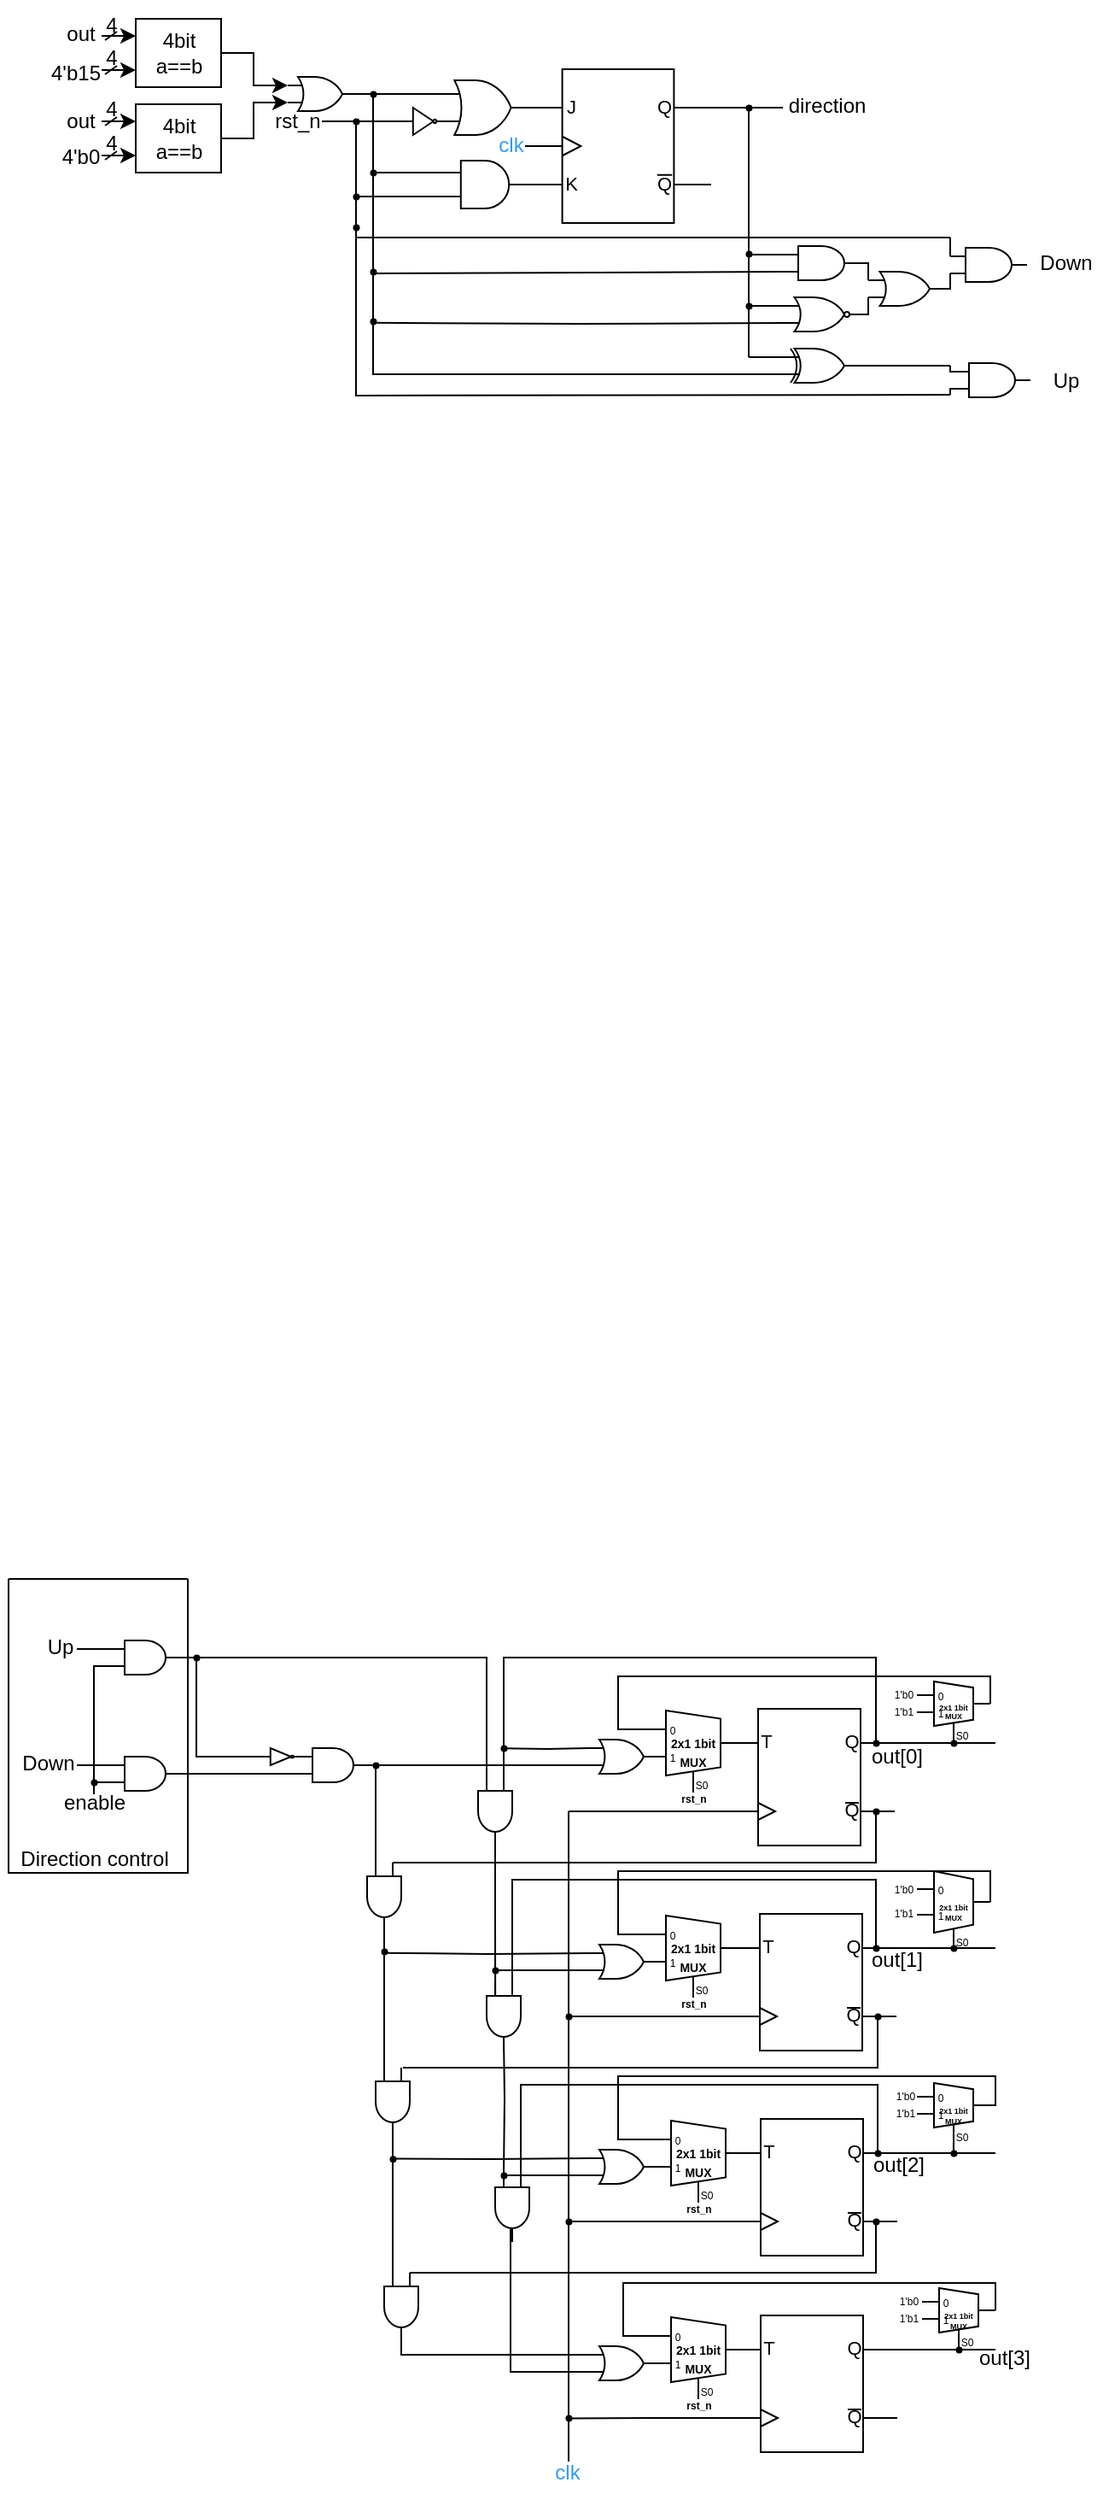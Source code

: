 <mxfile version="24.7.8">
  <diagram name="第 1 页" id="ntthSsJ-zZC4RYgXMaRO">
    <mxGraphModel dx="978" dy="1768" grid="1" gridSize="10" guides="1" tooltips="1" connect="1" arrows="0" fold="1" page="1" pageScale="1" pageWidth="827" pageHeight="1169" math="0" shadow="0">
      <root>
        <mxCell id="0" />
        <mxCell id="1" parent="0" />
        <mxCell id="ooPKSmpzkBzIrZQDv9Ao-213" value="Down" style="text;html=1;align=center;verticalAlign=middle;resizable=0;points=[];autosize=1;strokeColor=none;fillColor=none;" parent="1" vertex="1">
          <mxGeometry x="70" y="617" width="50" height="30" as="geometry" />
        </mxCell>
        <mxCell id="ooPKSmpzkBzIrZQDv9Ao-219" value="" style="shape=waypoint;sketch=0;fillStyle=solid;size=6;pointerEvents=1;points=[];fillColor=none;resizable=0;rotatable=0;perimeter=centerPerimeter;snapToPoint=1;strokeWidth=0;" parent="1" vertex="1">
          <mxGeometry x="277" y="623" width="20" height="20" as="geometry" />
        </mxCell>
        <mxCell id="ooPKSmpzkBzIrZQDv9Ao-296" value="&lt;font style=&quot;font-size: 6px;&quot;&gt;1&#39;b1&lt;/font&gt;" style="text;html=1;align=center;verticalAlign=middle;resizable=0;points=[];autosize=1;strokeColor=none;fillColor=none;" parent="1" vertex="1">
          <mxGeometry x="584" y="940" width="30" height="30" as="geometry" />
        </mxCell>
        <mxCell id="ooPKSmpzkBzIrZQDv9Ao-290" value="&lt;p style=&quot;line-height: 23%;&quot;&gt;&lt;b style=&quot;font-size: 4.5px;&quot;&gt;2x1 1bit&lt;br&gt;MUX&lt;/b&gt;&lt;/p&gt;" style="shadow=0;dashed=0;align=center;html=1;strokeWidth=1;shape=mxgraph.electrical.abstract.mux2;whiteSpace=wrap;" parent="1" vertex="1">
          <mxGeometry x="607" y="939" width="43" height="36" as="geometry" />
        </mxCell>
        <mxCell id="ooPKSmpzkBzIrZQDv9Ao-291" value="&lt;p style=&quot;line-height: 70%;&quot;&gt;&lt;b style=&quot;font-size: 7px;&quot;&gt;2x1 1bit&lt;br&gt;MUX&lt;/b&gt;&lt;/p&gt;" style="shadow=0;dashed=0;align=center;html=1;strokeWidth=1;shape=mxgraph.electrical.abstract.mux2;whiteSpace=wrap;" parent="1" vertex="1">
          <mxGeometry x="450" y="956" width="52" height="48" as="geometry" />
        </mxCell>
        <mxCell id="ooPKSmpzkBzIrZQDv9Ao-297" style="edgeStyle=orthogonalEdgeStyle;rounded=0;orthogonalLoop=1;jettySize=auto;html=1;exitX=1;exitY=0.5;exitDx=0;exitDy=-5;exitPerimeter=0;entryX=0;entryY=0.167;entryDx=0;entryDy=3;entryPerimeter=0;endArrow=none;endFill=0;" parent="1" source="ooPKSmpzkBzIrZQDv9Ao-290" target="ooPKSmpzkBzIrZQDv9Ao-291" edge="1">
          <mxGeometry relative="1" as="geometry">
            <Array as="points">
              <mxPoint x="650" y="936" />
              <mxPoint x="432" y="936" />
              <mxPoint x="432" y="967" />
            </Array>
          </mxGeometry>
        </mxCell>
        <mxCell id="ooPKSmpzkBzIrZQDv9Ao-295" value="&lt;font style=&quot;font-size: 6px;&quot;&gt;1&#39;b0&lt;/font&gt;" style="text;html=1;align=center;verticalAlign=middle;resizable=0;points=[];autosize=1;strokeColor=none;fillColor=none;" parent="1" vertex="1">
          <mxGeometry x="584" y="930" width="30" height="30" as="geometry" />
        </mxCell>
        <mxCell id="ooPKSmpzkBzIrZQDv9Ao-82" value="" style="endArrow=none;html=1;rounded=0;edgeStyle=orthogonalEdgeStyle;exitX=0;exitY=0.25;exitDx=0;exitDy=0;exitPerimeter=0;" parent="1" edge="1">
          <mxGeometry width="50" height="50" relative="1" as="geometry">
            <mxPoint x="297" y="690" as="sourcePoint" />
            <mxPoint x="542" y="660" as="targetPoint" />
            <Array as="points">
              <mxPoint x="580" y="690" />
              <mxPoint x="580" y="660" />
            </Array>
          </mxGeometry>
        </mxCell>
        <mxCell id="ooPKSmpzkBzIrZQDv9Ao-97" style="edgeStyle=orthogonalEdgeStyle;rounded=0;orthogonalLoop=1;jettySize=auto;html=1;exitX=1;exitY=0.75;exitDx=0;exitDy=0;exitPerimeter=0;endArrow=none;endFill=0;entryX=0;entryY=0.25;entryDx=0;entryDy=0;entryPerimeter=0;" parent="1" edge="1">
          <mxGeometry relative="1" as="geometry">
            <mxPoint x="553" y="780" as="sourcePoint" />
            <mxPoint x="303" y="810" as="targetPoint" />
            <Array as="points">
              <mxPoint x="581" y="780" />
              <mxPoint x="581" y="810" />
            </Array>
          </mxGeometry>
        </mxCell>
        <mxCell id="ooPKSmpzkBzIrZQDv9Ao-96" value="" style="endArrow=none;html=1;rounded=0;edgeStyle=orthogonalEdgeStyle;entryX=0.895;entryY=0.25;entryDx=0;entryDy=0;entryPerimeter=0;exitX=0;exitY=0.25;exitDx=0;exitDy=0;exitPerimeter=0;" parent="1" source="ooPKSmpzkBzIrZQDv9Ao-65" edge="1">
          <mxGeometry width="50" height="50" relative="1" as="geometry">
            <mxPoint x="372" y="752" as="sourcePoint" />
            <mxPoint x="542" y="740" as="targetPoint" />
            <Array as="points">
              <mxPoint x="367" y="700" />
              <mxPoint x="580" y="700" />
              <mxPoint x="580" y="740" />
            </Array>
          </mxGeometry>
        </mxCell>
        <mxCell id="ooPKSmpzkBzIrZQDv9Ao-241" value="" style="shape=waypoint;sketch=0;fillStyle=solid;size=6;pointerEvents=1;points=[];fillColor=none;resizable=0;rotatable=0;perimeter=centerPerimeter;snapToPoint=1;strokeWidth=0;" parent="1" vertex="1">
          <mxGeometry x="570" y="650" width="20" height="20" as="geometry" />
        </mxCell>
        <mxCell id="ooPKSmpzkBzIrZQDv9Ao-56" value="" style="endArrow=none;html=1;rounded=0;edgeStyle=orthogonalEdgeStyle;" parent="1" edge="1">
          <mxGeometry width="50" height="50" relative="1" as="geometry">
            <mxPoint x="542" y="620" as="sourcePoint" />
            <mxPoint x="408" y="570" as="targetPoint" />
            <Array as="points">
              <mxPoint x="580" y="620" />
              <mxPoint x="580" y="570" />
            </Array>
          </mxGeometry>
        </mxCell>
        <mxCell id="ooPKSmpzkBzIrZQDv9Ao-58" style="edgeStyle=orthogonalEdgeStyle;rounded=0;orthogonalLoop=1;jettySize=auto;html=1;exitX=0;exitY=0.25;exitDx=0;exitDy=0;exitPerimeter=0;endArrow=none;endFill=0;" parent="1" edge="1">
          <mxGeometry relative="1" as="geometry">
            <mxPoint x="362" y="623.123" as="targetPoint" />
            <mxPoint x="412.0" y="623" as="sourcePoint" />
          </mxGeometry>
        </mxCell>
        <mxCell id="ooPKSmpzkBzIrZQDv9Ao-59" style="edgeStyle=orthogonalEdgeStyle;rounded=0;orthogonalLoop=1;jettySize=auto;html=1;exitX=0;exitY=0.75;exitDx=0;exitDy=0;exitPerimeter=0;" parent="1" edge="1">
          <mxGeometry relative="1" as="geometry">
            <mxPoint x="411.979" y="624.982" as="targetPoint" />
            <mxPoint x="412.0" y="625" as="sourcePoint" />
          </mxGeometry>
        </mxCell>
        <mxCell id="ooPKSmpzkBzIrZQDv9Ao-61" value="" style="endArrow=none;html=1;rounded=0;edgeStyle=orthogonalEdgeStyle;" parent="1" edge="1">
          <mxGeometry width="50" height="50" relative="1" as="geometry">
            <mxPoint x="362" y="640" as="sourcePoint" />
            <mxPoint x="412" y="570" as="targetPoint" />
            <Array as="points">
              <mxPoint x="362" y="570" />
            </Array>
          </mxGeometry>
        </mxCell>
        <mxCell id="ooPKSmpzkBzIrZQDv9Ao-62" style="edgeStyle=orthogonalEdgeStyle;rounded=0;orthogonalLoop=1;jettySize=auto;html=1;exitX=1;exitY=0.5;exitDx=0;exitDy=0;exitPerimeter=0;endArrow=none;endFill=0;" parent="1" source="ooPKSmpzkBzIrZQDv9Ao-64" edge="1">
          <mxGeometry relative="1" as="geometry">
            <mxPoint x="357.087" y="770" as="targetPoint" />
          </mxGeometry>
        </mxCell>
        <mxCell id="ooPKSmpzkBzIrZQDv9Ao-63" style="rounded=0;orthogonalLoop=1;jettySize=auto;html=1;exitX=0;exitY=0.75;exitDx=0;exitDy=0;exitPerimeter=0;endArrow=none;endFill=0;edgeStyle=orthogonalEdgeStyle;entryX=1;entryY=0.5;entryDx=0;entryDy=0;entryPerimeter=0;" parent="1" source="ooPKSmpzkBzIrZQDv9Ao-64" target="ooPKSmpzkBzIrZQDv9Ao-101" edge="1">
          <mxGeometry relative="1" as="geometry">
            <mxPoint x="132" y="570" as="targetPoint" />
            <Array as="points">
              <mxPoint x="352" y="570" />
            </Array>
          </mxGeometry>
        </mxCell>
        <mxCell id="ooPKSmpzkBzIrZQDv9Ao-64" value="" style="verticalLabelPosition=bottom;shadow=0;dashed=0;align=center;html=1;verticalAlign=top;shape=mxgraph.electrical.logic_gates.logic_gate;operation=and;rotation=90;" parent="1" vertex="1">
          <mxGeometry x="337" y="650" width="40" height="20" as="geometry" />
        </mxCell>
        <mxCell id="ooPKSmpzkBzIrZQDv9Ao-65" value="" style="verticalLabelPosition=bottom;shadow=0;dashed=0;align=center;html=1;verticalAlign=top;shape=mxgraph.electrical.logic_gates.logic_gate;operation=and;rotation=90;" parent="1" vertex="1">
          <mxGeometry x="342" y="770" width="40" height="20" as="geometry" />
        </mxCell>
        <mxCell id="ooPKSmpzkBzIrZQDv9Ao-66" style="edgeStyle=orthogonalEdgeStyle;rounded=0;orthogonalLoop=1;jettySize=auto;html=1;exitDx=0;exitDy=0;exitPerimeter=0;endArrow=none;endFill=0;" parent="1" source="ooPKSmpzkBzIrZQDv9Ao-229" edge="1">
          <mxGeometry relative="1" as="geometry">
            <mxPoint x="362" y="882" as="targetPoint" />
            <mxPoint x="362" y="792" as="sourcePoint" />
          </mxGeometry>
        </mxCell>
        <mxCell id="ooPKSmpzkBzIrZQDv9Ao-67" value="" style="verticalLabelPosition=bottom;shadow=0;dashed=0;align=center;html=1;verticalAlign=top;shape=mxgraph.electrical.logic_gates.logic_gate;operation=and;rotation=90;" parent="1" vertex="1">
          <mxGeometry x="347" y="882" width="40" height="20" as="geometry" />
        </mxCell>
        <mxCell id="ooPKSmpzkBzIrZQDv9Ao-68" style="edgeStyle=orthogonalEdgeStyle;rounded=0;orthogonalLoop=1;jettySize=auto;html=1;exitX=1;exitY=0.5;exitDx=0;exitDy=0;exitPerimeter=0;endArrow=none;endFill=0;entryX=0;entryY=0.75;entryDx=0;entryDy=0;entryPerimeter=0;" parent="1" target="ooPKSmpzkBzIrZQDv9Ao-246" edge="1">
          <mxGeometry relative="1" as="geometry">
            <mxPoint x="367" y="990" as="targetPoint" />
            <mxPoint x="367" y="905" as="sourcePoint" />
            <Array as="points">
              <mxPoint x="366" y="905" />
              <mxPoint x="366" y="988" />
            </Array>
          </mxGeometry>
        </mxCell>
        <mxCell id="ooPKSmpzkBzIrZQDv9Ao-69" style="edgeStyle=orthogonalEdgeStyle;rounded=0;orthogonalLoop=1;jettySize=auto;html=1;exitX=0;exitY=0.25;exitDx=0;exitDy=0;exitPerimeter=0;endArrow=none;endFill=0;" parent="1" edge="1">
          <mxGeometry relative="1" as="geometry">
            <mxPoint x="292.0" y="742.868" as="targetPoint" />
            <mxPoint x="412.0" y="743.0" as="sourcePoint" />
          </mxGeometry>
        </mxCell>
        <mxCell id="ooPKSmpzkBzIrZQDv9Ao-71" style="edgeStyle=orthogonalEdgeStyle;rounded=0;orthogonalLoop=1;jettySize=auto;html=1;exitX=0;exitY=0.25;exitDx=0;exitDy=0;exitPerimeter=0;endArrow=none;endFill=0;" parent="1" edge="1">
          <mxGeometry relative="1" as="geometry">
            <mxPoint x="297.226" y="863.245" as="targetPoint" />
            <mxPoint x="412.0" y="863.0" as="sourcePoint" />
          </mxGeometry>
        </mxCell>
        <mxCell id="ooPKSmpzkBzIrZQDv9Ao-74" value="" style="endArrow=none;html=1;rounded=0;edgeStyle=orthogonalEdgeStyle;entryX=0.895;entryY=0.25;entryDx=0;entryDy=0;entryPerimeter=0;" parent="1" edge="1">
          <mxGeometry width="50" height="50" relative="1" as="geometry">
            <mxPoint x="372" y="873" as="sourcePoint" />
            <mxPoint x="581.0" y="860.01" as="targetPoint" />
            <Array as="points">
              <mxPoint x="372" y="820" />
              <mxPoint x="581" y="820" />
            </Array>
          </mxGeometry>
        </mxCell>
        <mxCell id="ooPKSmpzkBzIrZQDv9Ao-75" value="" style="endArrow=none;html=1;rounded=0;" parent="1" edge="1">
          <mxGeometry width="50" height="50" relative="1" as="geometry">
            <mxPoint x="357" y="753" as="sourcePoint" />
            <mxPoint x="412" y="753" as="targetPoint" />
          </mxGeometry>
        </mxCell>
        <mxCell id="ooPKSmpzkBzIrZQDv9Ao-76" value="" style="endArrow=none;html=1;rounded=0;" parent="1" edge="1">
          <mxGeometry width="50" height="50" relative="1" as="geometry">
            <mxPoint x="362" y="873" as="sourcePoint" />
            <mxPoint x="412" y="873" as="targetPoint" />
          </mxGeometry>
        </mxCell>
        <mxCell id="ooPKSmpzkBzIrZQDv9Ao-277" style="edgeStyle=orthogonalEdgeStyle;rounded=0;orthogonalLoop=1;jettySize=auto;html=1;exitX=0;exitY=0.75;exitDx=0;exitDy=0;exitPerimeter=0;endArrow=none;endFill=0;" parent="1" source="ooPKSmpzkBzIrZQDv9Ao-78" edge="1">
          <mxGeometry relative="1" as="geometry">
            <mxPoint x="400" y="899.952" as="targetPoint" />
          </mxGeometry>
        </mxCell>
        <mxCell id="ooPKSmpzkBzIrZQDv9Ao-78" value="" style="verticalLabelPosition=bottom;shadow=0;dashed=0;align=center;html=1;verticalAlign=top;shape=mxgraph.electrical.logic_gates.t_type_flip-flop;" parent="1" vertex="1">
          <mxGeometry x="492.5" y="840" width="100" height="80" as="geometry" />
        </mxCell>
        <mxCell id="ooPKSmpzkBzIrZQDv9Ao-278" style="edgeStyle=orthogonalEdgeStyle;rounded=0;orthogonalLoop=1;jettySize=auto;html=1;exitX=0;exitY=0.75;exitDx=0;exitDy=0;exitPerimeter=0;endArrow=none;endFill=0;" parent="1" source="ooPKSmpzkBzIrZQDv9Ao-79" edge="1">
          <mxGeometry relative="1" as="geometry">
            <mxPoint x="400" y="1015.19" as="targetPoint" />
          </mxGeometry>
        </mxCell>
        <mxCell id="ooPKSmpzkBzIrZQDv9Ao-79" value="" style="verticalLabelPosition=bottom;shadow=0;dashed=0;align=center;html=1;verticalAlign=top;shape=mxgraph.electrical.logic_gates.t_type_flip-flop;" parent="1" vertex="1">
          <mxGeometry x="492.5" y="955" width="100" height="80" as="geometry" />
        </mxCell>
        <mxCell id="ooPKSmpzkBzIrZQDv9Ao-276" style="edgeStyle=orthogonalEdgeStyle;rounded=0;orthogonalLoop=1;jettySize=auto;html=1;exitDx=0;exitDy=0;exitPerimeter=0;endArrow=none;endFill=0;" parent="1" source="ooPKSmpzkBzIrZQDv9Ao-286" edge="1">
          <mxGeometry relative="1" as="geometry">
            <mxPoint x="400" y="779.952" as="targetPoint" />
          </mxGeometry>
        </mxCell>
        <mxCell id="ooPKSmpzkBzIrZQDv9Ao-80" value="" style="verticalLabelPosition=bottom;shadow=0;dashed=0;align=center;html=1;verticalAlign=top;shape=mxgraph.electrical.logic_gates.t_type_flip-flop;" parent="1" vertex="1">
          <mxGeometry x="492" y="720" width="100" height="80" as="geometry" />
        </mxCell>
        <mxCell id="ooPKSmpzkBzIrZQDv9Ao-275" style="edgeStyle=orthogonalEdgeStyle;rounded=0;orthogonalLoop=1;jettySize=auto;html=1;exitX=0;exitY=0.75;exitDx=0;exitDy=0;exitPerimeter=0;endArrow=none;endFill=0;" parent="1" source="ooPKSmpzkBzIrZQDv9Ao-81" edge="1">
          <mxGeometry relative="1" as="geometry">
            <mxPoint x="400" y="659.952" as="targetPoint" />
          </mxGeometry>
        </mxCell>
        <mxCell id="ooPKSmpzkBzIrZQDv9Ao-83" value="" style="verticalLabelPosition=bottom;shadow=0;dashed=0;align=center;html=1;verticalAlign=top;shape=mxgraph.electrical.logic_gates.logic_gate;operation=and;rotation=90;" parent="1" vertex="1">
          <mxGeometry x="282" y="940" width="40" height="20" as="geometry" />
        </mxCell>
        <mxCell id="ooPKSmpzkBzIrZQDv9Ao-84" style="edgeStyle=orthogonalEdgeStyle;rounded=0;orthogonalLoop=1;jettySize=auto;html=1;exitX=1;exitY=0.75;exitDx=0;exitDy=0;exitPerimeter=0;endArrow=none;endFill=0;entryX=0;entryY=0.25;entryDx=0;entryDy=0;entryPerimeter=0;" parent="1" source="ooPKSmpzkBzIrZQDv9Ao-78" target="ooPKSmpzkBzIrZQDv9Ao-83" edge="1">
          <mxGeometry relative="1" as="geometry">
            <mxPoint x="312" y="930" as="targetPoint" />
            <Array as="points">
              <mxPoint x="580" y="900" />
              <mxPoint x="580" y="930" />
            </Array>
          </mxGeometry>
        </mxCell>
        <mxCell id="ooPKSmpzkBzIrZQDv9Ao-85" value="" style="verticalLabelPosition=bottom;shadow=0;dashed=0;align=center;html=1;verticalAlign=top;shape=mxgraph.electrical.logic_gates.logic_gate;operation=and;rotation=90;" parent="1" vertex="1">
          <mxGeometry x="277" y="820" width="40" height="20" as="geometry" />
        </mxCell>
        <mxCell id="ooPKSmpzkBzIrZQDv9Ao-86" style="edgeStyle=orthogonalEdgeStyle;rounded=0;orthogonalLoop=1;jettySize=auto;html=1;exitX=1;exitY=0.5;exitDx=0;exitDy=0;exitPerimeter=0;entryX=0;entryY=0.75;entryDx=0;entryDy=0;entryPerimeter=0;endArrow=none;endFill=0;" parent="1" source="ooPKSmpzkBzIrZQDv9Ao-85" target="ooPKSmpzkBzIrZQDv9Ao-83" edge="1">
          <mxGeometry relative="1" as="geometry" />
        </mxCell>
        <mxCell id="ooPKSmpzkBzIrZQDv9Ao-87" value="" style="verticalLabelPosition=bottom;shadow=0;dashed=0;align=center;html=1;verticalAlign=top;shape=mxgraph.electrical.logic_gates.logic_gate;operation=and;rotation=90;" parent="1" vertex="1">
          <mxGeometry x="272" y="700" width="40" height="20" as="geometry" />
        </mxCell>
        <mxCell id="ooPKSmpzkBzIrZQDv9Ao-88" style="edgeStyle=orthogonalEdgeStyle;rounded=0;orthogonalLoop=1;jettySize=auto;html=1;exitDx=0;exitDy=0;exitPerimeter=0;entryX=0;entryY=0.75;entryDx=0;entryDy=0;entryPerimeter=0;endArrow=none;endFill=0;" parent="1" source="ooPKSmpzkBzIrZQDv9Ao-224" target="ooPKSmpzkBzIrZQDv9Ao-85" edge="1">
          <mxGeometry relative="1" as="geometry" />
        </mxCell>
        <mxCell id="ooPKSmpzkBzIrZQDv9Ao-89" value="" style="endArrow=none;html=1;rounded=0;edgeStyle=orthogonalEdgeStyle;" parent="1" target="ooPKSmpzkBzIrZQDv9Ao-216" edge="1">
          <mxGeometry width="50" height="50" relative="1" as="geometry">
            <mxPoint x="222" y="628" as="sourcePoint" />
            <mxPoint x="182" y="578" as="targetPoint" />
            <Array as="points">
              <mxPoint x="182" y="628" />
            </Array>
          </mxGeometry>
        </mxCell>
        <mxCell id="ooPKSmpzkBzIrZQDv9Ao-90" value="" style="verticalLabelPosition=bottom;shadow=0;dashed=0;align=center;html=1;verticalAlign=top;shape=mxgraph.electrical.logic_gates.inverter_2" parent="1" vertex="1">
          <mxGeometry x="222" y="623" width="20" height="10" as="geometry" />
        </mxCell>
        <mxCell id="ooPKSmpzkBzIrZQDv9Ao-98" style="edgeStyle=orthogonalEdgeStyle;rounded=0;orthogonalLoop=1;jettySize=auto;html=1;exitX=0;exitY=0.75;exitDx=0;exitDy=0;exitPerimeter=0;endArrow=none;endFill=0;entryX=1;entryY=0.5;entryDx=0;entryDy=0;entryPerimeter=0;" parent="1" source="ooPKSmpzkBzIrZQDv9Ao-93" target="ooPKSmpzkBzIrZQDv9Ao-100" edge="1">
          <mxGeometry relative="1" as="geometry">
            <mxPoint x="132" y="630" as="targetPoint" />
            <Array as="points">
              <mxPoint x="172" y="638" />
            </Array>
          </mxGeometry>
        </mxCell>
        <mxCell id="ooPKSmpzkBzIrZQDv9Ao-93" value="" style="verticalLabelPosition=bottom;shadow=0;dashed=0;align=center;html=1;verticalAlign=top;shape=mxgraph.electrical.logic_gates.logic_gate;operation=and;rotation=0;" parent="1" vertex="1">
          <mxGeometry x="242" y="623" width="40" height="20" as="geometry" />
        </mxCell>
        <mxCell id="ooPKSmpzkBzIrZQDv9Ao-94" style="edgeStyle=orthogonalEdgeStyle;rounded=0;orthogonalLoop=1;jettySize=auto;html=1;exitX=1;exitY=0.5;exitDx=0;exitDy=0;exitPerimeter=0;entryX=0;entryY=0.75;entryDx=0;entryDy=0;entryPerimeter=0;endArrow=none;endFill=0;" parent="1" source="ooPKSmpzkBzIrZQDv9Ao-93" target="ooPKSmpzkBzIrZQDv9Ao-87" edge="1">
          <mxGeometry relative="1" as="geometry">
            <Array as="points">
              <mxPoint x="287" y="633" />
            </Array>
          </mxGeometry>
        </mxCell>
        <mxCell id="ooPKSmpzkBzIrZQDv9Ao-95" style="edgeStyle=orthogonalEdgeStyle;rounded=0;orthogonalLoop=1;jettySize=auto;html=1;exitX=0;exitY=0.25;exitDx=0;exitDy=0;exitPerimeter=0;entryX=1;entryY=0.5;entryDx=0;entryDy=0;entryPerimeter=0;endArrow=none;endFill=0;" parent="1" source="ooPKSmpzkBzIrZQDv9Ao-246" target="ooPKSmpzkBzIrZQDv9Ao-83" edge="1">
          <mxGeometry relative="1" as="geometry">
            <Array as="points">
              <mxPoint x="302" y="978" />
            </Array>
            <mxPoint x="412.0" y="970.0" as="sourcePoint" />
          </mxGeometry>
        </mxCell>
        <mxCell id="ooPKSmpzkBzIrZQDv9Ao-104" style="edgeStyle=orthogonalEdgeStyle;rounded=0;orthogonalLoop=1;jettySize=auto;html=1;exitDx=0;exitDy=0;exitPerimeter=0;endArrow=none;endFill=0;" parent="1" source="ooPKSmpzkBzIrZQDv9Ao-217" edge="1">
          <mxGeometry relative="1" as="geometry">
            <mxPoint x="122" y="635" as="targetPoint" />
          </mxGeometry>
        </mxCell>
        <mxCell id="ooPKSmpzkBzIrZQDv9Ao-210" style="edgeStyle=orthogonalEdgeStyle;rounded=0;orthogonalLoop=1;jettySize=auto;html=1;exitX=0;exitY=0.25;exitDx=0;exitDy=0;exitPerimeter=0;endArrow=none;endFill=0;" parent="1" source="ooPKSmpzkBzIrZQDv9Ao-100" edge="1">
          <mxGeometry relative="1" as="geometry">
            <mxPoint x="112" y="633" as="targetPoint" />
          </mxGeometry>
        </mxCell>
        <mxCell id="ooPKSmpzkBzIrZQDv9Ao-100" value="" style="verticalLabelPosition=bottom;shadow=0;dashed=0;align=center;html=1;verticalAlign=top;shape=mxgraph.electrical.logic_gates.logic_gate;operation=and;rotation=0;" parent="1" vertex="1">
          <mxGeometry x="132" y="628" width="40" height="20" as="geometry" />
        </mxCell>
        <mxCell id="ooPKSmpzkBzIrZQDv9Ao-103" style="edgeStyle=orthogonalEdgeStyle;rounded=0;orthogonalLoop=1;jettySize=auto;html=1;exitX=0;exitY=0.75;exitDx=0;exitDy=0;exitPerimeter=0;endArrow=none;endFill=0;" parent="1" source="ooPKSmpzkBzIrZQDv9Ao-101" edge="1">
          <mxGeometry relative="1" as="geometry">
            <mxPoint x="122" y="650" as="targetPoint" />
            <Array as="points">
              <mxPoint x="122" y="575" />
            </Array>
          </mxGeometry>
        </mxCell>
        <mxCell id="ooPKSmpzkBzIrZQDv9Ao-211" style="edgeStyle=orthogonalEdgeStyle;rounded=0;orthogonalLoop=1;jettySize=auto;html=1;exitX=0;exitY=0.25;exitDx=0;exitDy=0;exitPerimeter=0;endArrow=none;endFill=0;" parent="1" source="ooPKSmpzkBzIrZQDv9Ao-101" edge="1">
          <mxGeometry relative="1" as="geometry">
            <mxPoint x="112" y="565" as="targetPoint" />
          </mxGeometry>
        </mxCell>
        <mxCell id="ooPKSmpzkBzIrZQDv9Ao-101" value="" style="verticalLabelPosition=bottom;shadow=0;dashed=0;align=center;html=1;verticalAlign=top;shape=mxgraph.electrical.logic_gates.logic_gate;operation=and;rotation=0;" parent="1" vertex="1">
          <mxGeometry x="132" y="560" width="40" height="20" as="geometry" />
        </mxCell>
        <mxCell id="ooPKSmpzkBzIrZQDv9Ao-105" value="enable" style="text;html=1;align=center;verticalAlign=middle;resizable=0;points=[];autosize=1;strokeColor=none;fillColor=none;" parent="1" vertex="1">
          <mxGeometry x="92" y="640" width="60" height="30" as="geometry" />
        </mxCell>
        <mxCell id="ooPKSmpzkBzIrZQDv9Ao-106" value="4bit&lt;br&gt;a==b" style="rounded=0;whiteSpace=wrap;html=1;" parent="1" vertex="1">
          <mxGeometry x="146.5" y="-389" width="50" height="40" as="geometry" />
        </mxCell>
        <mxCell id="ooPKSmpzkBzIrZQDv9Ao-107" value="4bit&lt;br&gt;a==b" style="rounded=0;whiteSpace=wrap;html=1;" parent="1" vertex="1">
          <mxGeometry x="146.5" y="-339" width="50" height="40" as="geometry" />
        </mxCell>
        <mxCell id="ooPKSmpzkBzIrZQDv9Ao-112" value="" style="endArrow=classic;html=1;rounded=0;endFill=1;" parent="1" edge="1">
          <mxGeometry width="50" height="50" relative="1" as="geometry">
            <mxPoint x="126.5" y="-379" as="sourcePoint" />
            <mxPoint x="146.5" y="-379" as="targetPoint" />
          </mxGeometry>
        </mxCell>
        <mxCell id="ooPKSmpzkBzIrZQDv9Ao-115" value="" style="endArrow=classic;html=1;rounded=0;endFill=1;" parent="1" edge="1">
          <mxGeometry width="50" height="50" relative="1" as="geometry">
            <mxPoint x="126.5" y="-359" as="sourcePoint" />
            <mxPoint x="146.5" y="-359" as="targetPoint" />
          </mxGeometry>
        </mxCell>
        <mxCell id="ooPKSmpzkBzIrZQDv9Ao-116" value="" style="endArrow=classic;html=1;rounded=0;endFill=1;" parent="1" edge="1">
          <mxGeometry width="50" height="50" relative="1" as="geometry">
            <mxPoint x="126.5" y="-329" as="sourcePoint" />
            <mxPoint x="146.5" y="-329" as="targetPoint" />
          </mxGeometry>
        </mxCell>
        <mxCell id="ooPKSmpzkBzIrZQDv9Ao-117" value="" style="endArrow=classic;html=1;rounded=0;endFill=1;" parent="1" edge="1">
          <mxGeometry width="50" height="50" relative="1" as="geometry">
            <mxPoint x="126.5" y="-309" as="sourcePoint" />
            <mxPoint x="146.5" y="-309" as="targetPoint" />
          </mxGeometry>
        </mxCell>
        <mxCell id="ooPKSmpzkBzIrZQDv9Ao-118" value="4&#39;b15" style="text;html=1;align=center;verticalAlign=middle;resizable=0;points=[];autosize=1;strokeColor=none;fillColor=none;" parent="1" vertex="1">
          <mxGeometry x="85.5" y="-372" width="50" height="30" as="geometry" />
        </mxCell>
        <mxCell id="ooPKSmpzkBzIrZQDv9Ao-119" value="4&#39;b0" style="text;html=1;align=center;verticalAlign=middle;resizable=0;points=[];autosize=1;strokeColor=none;fillColor=none;" parent="1" vertex="1">
          <mxGeometry x="88.5" y="-323" width="50" height="30" as="geometry" />
        </mxCell>
        <mxCell id="ooPKSmpzkBzIrZQDv9Ao-124" style="edgeStyle=orthogonalEdgeStyle;rounded=0;orthogonalLoop=1;jettySize=auto;html=1;exitX=0;exitY=0.25;exitDx=0;exitDy=0;exitPerimeter=0;entryX=1;entryY=0.5;entryDx=0;entryDy=0;startArrow=classic;startFill=1;endArrow=none;endFill=0;" parent="1" source="ooPKSmpzkBzIrZQDv9Ao-123" target="ooPKSmpzkBzIrZQDv9Ao-106" edge="1">
          <mxGeometry relative="1" as="geometry" />
        </mxCell>
        <mxCell id="ooPKSmpzkBzIrZQDv9Ao-125" style="edgeStyle=orthogonalEdgeStyle;rounded=0;orthogonalLoop=1;jettySize=auto;html=1;exitX=0;exitY=0.75;exitDx=0;exitDy=0;exitPerimeter=0;entryX=1;entryY=0.5;entryDx=0;entryDy=0;startArrow=classic;startFill=1;endArrow=none;endFill=0;" parent="1" source="ooPKSmpzkBzIrZQDv9Ao-123" target="ooPKSmpzkBzIrZQDv9Ao-107" edge="1">
          <mxGeometry relative="1" as="geometry" />
        </mxCell>
        <mxCell id="ooPKSmpzkBzIrZQDv9Ao-159" style="edgeStyle=orthogonalEdgeStyle;rounded=0;orthogonalLoop=1;jettySize=auto;html=1;exitX=1;exitY=0.5;exitDx=0;exitDy=0;exitPerimeter=0;endArrow=none;endFill=0;" parent="1" source="ooPKSmpzkBzIrZQDv9Ao-123" edge="1">
          <mxGeometry relative="1" as="geometry">
            <mxPoint x="325.5" y="-345" as="targetPoint" />
          </mxGeometry>
        </mxCell>
        <mxCell id="ooPKSmpzkBzIrZQDv9Ao-123" value="" style="verticalLabelPosition=bottom;shadow=0;dashed=0;align=center;html=1;verticalAlign=top;shape=mxgraph.electrical.logic_gates.logic_gate;operation=or;" parent="1" vertex="1">
          <mxGeometry x="235.5" y="-355" width="40" height="20" as="geometry" />
        </mxCell>
        <mxCell id="ooPKSmpzkBzIrZQDv9Ao-173" style="edgeStyle=orthogonalEdgeStyle;rounded=0;orthogonalLoop=1;jettySize=auto;html=1;exitX=1;exitY=0.25;exitDx=0;exitDy=0;exitPerimeter=0;endArrow=none;endFill=0;" parent="1" source="ooPKSmpzkBzIrZQDv9Ao-126" edge="1">
          <mxGeometry relative="1" as="geometry">
            <mxPoint x="525.5" y="-337" as="targetPoint" />
          </mxGeometry>
        </mxCell>
        <mxCell id="ooPKSmpzkBzIrZQDv9Ao-126" value="" style="verticalLabelPosition=bottom;shadow=0;dashed=0;align=center;html=1;verticalAlign=top;shape=mxgraph.electrical.logic_gates.jk_flip-flop;" parent="1" vertex="1">
          <mxGeometry x="374.5" y="-359.5" width="109" height="90" as="geometry" />
        </mxCell>
        <mxCell id="ooPKSmpzkBzIrZQDv9Ao-139" value="rst_n" style="text;html=1;align=center;verticalAlign=middle;resizable=0;points=[];autosize=1;strokeColor=none;fillColor=none;" parent="1" vertex="1">
          <mxGeometry x="215.5" y="-344" width="50" height="30" as="geometry" />
        </mxCell>
        <mxCell id="ooPKSmpzkBzIrZQDv9Ao-140" value="out" style="text;html=1;align=center;verticalAlign=middle;resizable=0;points=[];autosize=1;strokeColor=none;fillColor=none;" parent="1" vertex="1">
          <mxGeometry x="93.5" y="-344" width="40" height="30" as="geometry" />
        </mxCell>
        <mxCell id="ooPKSmpzkBzIrZQDv9Ao-141" value="out" style="text;html=1;align=center;verticalAlign=middle;resizable=0;points=[];autosize=1;strokeColor=none;fillColor=none;" parent="1" vertex="1">
          <mxGeometry x="93.5" y="-395" width="40" height="30" as="geometry" />
        </mxCell>
        <mxCell id="ooPKSmpzkBzIrZQDv9Ao-142" value="" style="endArrow=none;html=1;rounded=0;" parent="1" edge="1">
          <mxGeometry width="50" height="50" relative="1" as="geometry">
            <mxPoint x="128.5" y="-376.5" as="sourcePoint" />
            <mxPoint x="135.5" y="-381.5" as="targetPoint" />
          </mxGeometry>
        </mxCell>
        <mxCell id="ooPKSmpzkBzIrZQDv9Ao-144" value="" style="endArrow=none;html=1;rounded=0;" parent="1" edge="1">
          <mxGeometry width="50" height="50" relative="1" as="geometry">
            <mxPoint x="128.5" y="-356.5" as="sourcePoint" />
            <mxPoint x="135.5" y="-361.5" as="targetPoint" />
          </mxGeometry>
        </mxCell>
        <mxCell id="ooPKSmpzkBzIrZQDv9Ao-145" value="" style="endArrow=none;html=1;rounded=0;" parent="1" edge="1">
          <mxGeometry width="50" height="50" relative="1" as="geometry">
            <mxPoint x="128.5" y="-326.5" as="sourcePoint" />
            <mxPoint x="135.5" y="-331.5" as="targetPoint" />
          </mxGeometry>
        </mxCell>
        <mxCell id="ooPKSmpzkBzIrZQDv9Ao-146" value="" style="endArrow=none;html=1;rounded=0;" parent="1" edge="1">
          <mxGeometry width="50" height="50" relative="1" as="geometry">
            <mxPoint x="128.5" y="-306.5" as="sourcePoint" />
            <mxPoint x="135.5" y="-311.5" as="targetPoint" />
          </mxGeometry>
        </mxCell>
        <mxCell id="ooPKSmpzkBzIrZQDv9Ao-147" value="4" style="text;html=1;align=center;verticalAlign=middle;resizable=0;points=[];autosize=1;strokeColor=none;fillColor=none;" parent="1" vertex="1">
          <mxGeometry x="116.5" y="-400" width="30" height="30" as="geometry" />
        </mxCell>
        <mxCell id="ooPKSmpzkBzIrZQDv9Ao-148" value="4" style="text;html=1;align=center;verticalAlign=middle;resizable=0;points=[];autosize=1;strokeColor=none;fillColor=none;" parent="1" vertex="1">
          <mxGeometry x="116.5" y="-381" width="30" height="30" as="geometry" />
        </mxCell>
        <mxCell id="ooPKSmpzkBzIrZQDv9Ao-149" value="4" style="text;html=1;align=center;verticalAlign=middle;resizable=0;points=[];autosize=1;strokeColor=none;fillColor=none;" parent="1" vertex="1">
          <mxGeometry x="116.5" y="-351" width="30" height="30" as="geometry" />
        </mxCell>
        <mxCell id="ooPKSmpzkBzIrZQDv9Ao-150" value="4" style="text;html=1;align=center;verticalAlign=middle;resizable=0;points=[];autosize=1;strokeColor=none;fillColor=none;" parent="1" vertex="1">
          <mxGeometry x="116.5" y="-331" width="30" height="30" as="geometry" />
        </mxCell>
        <mxCell id="ooPKSmpzkBzIrZQDv9Ao-154" value="" style="endArrow=none;html=1;rounded=0;" parent="1" source="ooPKSmpzkBzIrZQDv9Ao-259" edge="1">
          <mxGeometry width="50" height="50" relative="1" as="geometry">
            <mxPoint x="255.5" y="-329" as="sourcePoint" />
            <mxPoint x="325.5" y="-329" as="targetPoint" />
          </mxGeometry>
        </mxCell>
        <mxCell id="ooPKSmpzkBzIrZQDv9Ao-158" value="" style="verticalLabelPosition=bottom;shadow=0;dashed=0;align=center;html=1;verticalAlign=top;shape=mxgraph.electrical.logic_gates.inverter_2" parent="1" vertex="1">
          <mxGeometry x="305.5" y="-337" width="20" height="16" as="geometry" />
        </mxCell>
        <mxCell id="ooPKSmpzkBzIrZQDv9Ao-160" value="" style="verticalLabelPosition=bottom;shadow=0;dashed=0;align=center;html=1;verticalAlign=top;shape=mxgraph.electrical.logic_gates.logic_gate;operation=or;" parent="1" vertex="1">
          <mxGeometry x="325.5" y="-353" width="51" height="32" as="geometry" />
        </mxCell>
        <mxCell id="ooPKSmpzkBzIrZQDv9Ao-162" style="edgeStyle=orthogonalEdgeStyle;rounded=0;orthogonalLoop=1;jettySize=auto;html=1;exitX=1;exitY=0.5;exitDx=0;exitDy=0;exitPerimeter=0;entryX=0.946;entryY=0.518;entryDx=0;entryDy=0;entryPerimeter=0;endArrow=none;endFill=0;" parent="1" source="ooPKSmpzkBzIrZQDv9Ao-158" target="ooPKSmpzkBzIrZQDv9Ao-158" edge="1">
          <mxGeometry relative="1" as="geometry" />
        </mxCell>
        <mxCell id="ooPKSmpzkBzIrZQDv9Ao-163" value="" style="endArrow=none;html=1;rounded=0;" parent="1" source="ooPKSmpzkBzIrZQDv9Ao-257" edge="1">
          <mxGeometry width="50" height="50" relative="1" as="geometry">
            <mxPoint x="285.5" y="-299" as="sourcePoint" />
            <mxPoint x="285.5" y="-345" as="targetPoint" />
          </mxGeometry>
        </mxCell>
        <mxCell id="ooPKSmpzkBzIrZQDv9Ao-166" style="edgeStyle=orthogonalEdgeStyle;rounded=0;orthogonalLoop=1;jettySize=auto;html=1;exitX=0;exitY=0.25;exitDx=0;exitDy=0;exitPerimeter=0;endArrow=none;endFill=0;" parent="1" source="ooPKSmpzkBzIrZQDv9Ao-164" edge="1">
          <mxGeometry relative="1" as="geometry">
            <mxPoint x="285.5" y="-299.057" as="targetPoint" />
          </mxGeometry>
        </mxCell>
        <mxCell id="ooPKSmpzkBzIrZQDv9Ao-167" style="edgeStyle=orthogonalEdgeStyle;rounded=0;orthogonalLoop=1;jettySize=auto;html=1;exitX=0;exitY=0.75;exitDx=0;exitDy=0;exitPerimeter=0;endArrow=none;endFill=0;" parent="1" source="ooPKSmpzkBzIrZQDv9Ao-164" edge="1">
          <mxGeometry relative="1" as="geometry">
            <mxPoint x="275.5" y="-284.969" as="targetPoint" />
          </mxGeometry>
        </mxCell>
        <mxCell id="ooPKSmpzkBzIrZQDv9Ao-164" value="" style="verticalLabelPosition=bottom;shadow=0;dashed=0;align=center;html=1;verticalAlign=top;shape=mxgraph.electrical.logic_gates.logic_gate;operation=and;" parent="1" vertex="1">
          <mxGeometry x="327.5" y="-306" width="47" height="28" as="geometry" />
        </mxCell>
        <mxCell id="ooPKSmpzkBzIrZQDv9Ao-165" value="" style="endArrow=none;html=1;rounded=0;edgeStyle=orthogonalEdgeStyle;" parent="1" source="ooPKSmpzkBzIrZQDv9Ao-250" edge="1">
          <mxGeometry width="50" height="50" relative="1" as="geometry">
            <mxPoint x="625.5" y="-169" as="sourcePoint" />
            <mxPoint x="275.5" y="-329" as="targetPoint" />
          </mxGeometry>
        </mxCell>
        <mxCell id="ooPKSmpzkBzIrZQDv9Ao-168" value="direction" style="text;html=1;align=center;verticalAlign=middle;resizable=0;points=[];autosize=1;strokeColor=none;fillColor=none;" parent="1" vertex="1">
          <mxGeometry x="515.5" y="-353" width="70" height="30" as="geometry" />
        </mxCell>
        <mxCell id="ooPKSmpzkBzIrZQDv9Ao-171" value="&lt;font color=&quot;#3399ff&quot;&gt;clk&lt;/font&gt;" style="text;html=1;align=center;verticalAlign=middle;resizable=0;points=[];autosize=1;strokeColor=none;fillColor=none;" parent="1" vertex="1">
          <mxGeometry x="345.5" y="-330" width="40" height="30" as="geometry" />
        </mxCell>
        <mxCell id="ooPKSmpzkBzIrZQDv9Ao-174" value="" style="endArrow=none;html=1;rounded=0;" parent="1" source="ooPKSmpzkBzIrZQDv9Ao-255" edge="1">
          <mxGeometry width="50" height="50" relative="1" as="geometry">
            <mxPoint x="285.5" y="-249" as="sourcePoint" />
            <mxPoint x="285.5" y="-299" as="targetPoint" />
          </mxGeometry>
        </mxCell>
        <mxCell id="ooPKSmpzkBzIrZQDv9Ao-175" value="" style="endArrow=none;html=1;rounded=0;" parent="1" edge="1">
          <mxGeometry width="50" height="50" relative="1" as="geometry">
            <mxPoint x="285.5" y="-240" as="sourcePoint" />
            <mxPoint x="525.5" y="-241" as="targetPoint" />
          </mxGeometry>
        </mxCell>
        <mxCell id="ooPKSmpzkBzIrZQDv9Ao-176" value="" style="endArrow=none;html=1;rounded=0;edgeStyle=orthogonalEdgeStyle;" parent="1" source="ooPKSmpzkBzIrZQDv9Ao-269" edge="1">
          <mxGeometry width="50" height="50" relative="1" as="geometry">
            <mxPoint x="525.5" y="-259" as="sourcePoint" />
            <mxPoint x="505.5" y="-337" as="targetPoint" />
            <Array as="points" />
          </mxGeometry>
        </mxCell>
        <mxCell id="ooPKSmpzkBzIrZQDv9Ao-178" value="" style="endArrow=none;html=1;rounded=0;edgeStyle=orthogonalEdgeStyle;" parent="1" source="ooPKSmpzkBzIrZQDv9Ao-263" edge="1">
          <mxGeometry width="50" height="50" relative="1" as="geometry">
            <mxPoint x="285.5" y="-219" as="sourcePoint" />
            <mxPoint x="285.5" y="-249" as="targetPoint" />
          </mxGeometry>
        </mxCell>
        <mxCell id="ooPKSmpzkBzIrZQDv9Ao-179" value="" style="endArrow=none;html=1;rounded=0;edgeStyle=orthogonalEdgeStyle;" parent="1" source="ooPKSmpzkBzIrZQDv9Ao-267" edge="1">
          <mxGeometry width="50" height="50" relative="1" as="geometry">
            <mxPoint x="525.5" y="-221" as="sourcePoint" />
            <mxPoint x="505.5" y="-251" as="targetPoint" />
            <Array as="points" />
          </mxGeometry>
        </mxCell>
        <mxCell id="ooPKSmpzkBzIrZQDv9Ao-181" style="edgeStyle=orthogonalEdgeStyle;rounded=0;orthogonalLoop=1;jettySize=auto;html=1;exitX=0;exitY=0.75;exitDx=0;exitDy=0;exitPerimeter=0;endArrow=none;endFill=0;" parent="1" edge="1">
          <mxGeometry relative="1" as="geometry">
            <mxPoint x="285.5" y="-211.105" as="targetPoint" />
            <mxPoint x="525.5" y="-211" as="sourcePoint" />
          </mxGeometry>
        </mxCell>
        <mxCell id="ooPKSmpzkBzIrZQDv9Ao-186" value="" style="verticalLabelPosition=bottom;shadow=0;dashed=0;align=center;html=1;verticalAlign=top;shape=mxgraph.electrical.logic_gates.logic_gate;operation=or;negating=1;negSize=0.15;" parent="1" vertex="1">
          <mxGeometry x="525.5" y="-226" width="45" height="20" as="geometry" />
        </mxCell>
        <mxCell id="ooPKSmpzkBzIrZQDv9Ao-187" value="" style="verticalLabelPosition=bottom;shadow=0;dashed=0;align=center;html=1;verticalAlign=top;shape=mxgraph.electrical.logic_gates.logic_gate;operation=and;" parent="1" vertex="1">
          <mxGeometry x="525.5" y="-256" width="45" height="20" as="geometry" />
        </mxCell>
        <mxCell id="ooPKSmpzkBzIrZQDv9Ao-188" value="" style="endArrow=none;html=1;rounded=0;edgeStyle=orthogonalEdgeStyle;" parent="1" edge="1">
          <mxGeometry width="50" height="50" relative="1" as="geometry">
            <mxPoint x="505.5" y="-191" as="sourcePoint" />
            <mxPoint x="505.5" y="-221" as="targetPoint" />
          </mxGeometry>
        </mxCell>
        <mxCell id="ooPKSmpzkBzIrZQDv9Ao-190" style="edgeStyle=orthogonalEdgeStyle;rounded=0;orthogonalLoop=1;jettySize=auto;html=1;exitX=0;exitY=0.25;exitDx=0;exitDy=0;exitPerimeter=0;endArrow=none;endFill=0;" parent="1" source="ooPKSmpzkBzIrZQDv9Ao-189" edge="1">
          <mxGeometry relative="1" as="geometry">
            <mxPoint x="505.5" y="-191" as="targetPoint" />
          </mxGeometry>
        </mxCell>
        <mxCell id="ooPKSmpzkBzIrZQDv9Ao-192" style="edgeStyle=orthogonalEdgeStyle;rounded=0;orthogonalLoop=1;jettySize=auto;html=1;exitX=0;exitY=0.75;exitDx=0;exitDy=0;exitPerimeter=0;endArrow=none;endFill=0;" parent="1" source="ooPKSmpzkBzIrZQDv9Ao-189" edge="1">
          <mxGeometry relative="1" as="geometry">
            <mxPoint x="285.5" y="-189.062" as="targetPoint" />
            <Array as="points">
              <mxPoint x="285.5" y="-181" />
            </Array>
          </mxGeometry>
        </mxCell>
        <mxCell id="ooPKSmpzkBzIrZQDv9Ao-203" style="edgeStyle=orthogonalEdgeStyle;rounded=0;orthogonalLoop=1;jettySize=auto;html=1;exitX=1;exitY=0.5;exitDx=0;exitDy=0;exitPerimeter=0;endArrow=none;endFill=0;" parent="1" source="ooPKSmpzkBzIrZQDv9Ao-189" edge="1">
          <mxGeometry relative="1" as="geometry">
            <mxPoint x="623.5" y="-186" as="targetPoint" />
          </mxGeometry>
        </mxCell>
        <mxCell id="ooPKSmpzkBzIrZQDv9Ao-189" value="" style="verticalLabelPosition=bottom;shadow=0;dashed=0;align=center;html=1;verticalAlign=top;shape=mxgraph.electrical.logic_gates.logic_gate;operation=xor;" parent="1" vertex="1">
          <mxGeometry x="525.5" y="-196" width="45" height="20" as="geometry" />
        </mxCell>
        <mxCell id="ooPKSmpzkBzIrZQDv9Ao-191" value="" style="endArrow=none;html=1;rounded=0;edgeStyle=orthogonalEdgeStyle;" parent="1" edge="1">
          <mxGeometry width="50" height="50" relative="1" as="geometry">
            <mxPoint x="285.5" y="-189" as="sourcePoint" />
            <mxPoint x="285.5" y="-219" as="targetPoint" />
          </mxGeometry>
        </mxCell>
        <mxCell id="ooPKSmpzkBzIrZQDv9Ao-194" value="" style="verticalLabelPosition=bottom;shadow=0;dashed=0;align=center;html=1;verticalAlign=top;shape=mxgraph.electrical.logic_gates.logic_gate;operation=or;" parent="1" vertex="1">
          <mxGeometry x="575.5" y="-241" width="45" height="20" as="geometry" />
        </mxCell>
        <mxCell id="ooPKSmpzkBzIrZQDv9Ao-196" style="edgeStyle=orthogonalEdgeStyle;rounded=0;orthogonalLoop=1;jettySize=auto;html=1;exitX=1;exitY=0.5;exitDx=0;exitDy=0;exitPerimeter=0;entryX=0;entryY=0.25;entryDx=0;entryDy=0;entryPerimeter=0;endArrow=none;endFill=0;" parent="1" source="ooPKSmpzkBzIrZQDv9Ao-187" target="ooPKSmpzkBzIrZQDv9Ao-194" edge="1">
          <mxGeometry relative="1" as="geometry" />
        </mxCell>
        <mxCell id="ooPKSmpzkBzIrZQDv9Ao-197" style="edgeStyle=orthogonalEdgeStyle;rounded=0;orthogonalLoop=1;jettySize=auto;html=1;exitX=1;exitY=0.5;exitDx=0;exitDy=0;exitPerimeter=0;entryX=0;entryY=0.75;entryDx=0;entryDy=0;entryPerimeter=0;endArrow=none;endFill=0;" parent="1" source="ooPKSmpzkBzIrZQDv9Ao-186" target="ooPKSmpzkBzIrZQDv9Ao-194" edge="1">
          <mxGeometry relative="1" as="geometry" />
        </mxCell>
        <mxCell id="ooPKSmpzkBzIrZQDv9Ao-198" value="" style="endArrow=none;html=1;rounded=0;" parent="1" edge="1">
          <mxGeometry width="50" height="50" relative="1" as="geometry">
            <mxPoint x="275.5" y="-261" as="sourcePoint" />
            <mxPoint x="623.5" y="-261" as="targetPoint" />
          </mxGeometry>
        </mxCell>
        <mxCell id="ooPKSmpzkBzIrZQDv9Ao-273" style="edgeStyle=orthogonalEdgeStyle;rounded=0;orthogonalLoop=1;jettySize=auto;html=1;exitX=0;exitY=0.25;exitDx=0;exitDy=0;exitPerimeter=0;endArrow=none;endFill=0;" parent="1" edge="1">
          <mxGeometry relative="1" as="geometry">
            <mxPoint x="623.5" y="-261" as="targetPoint" />
            <mxPoint x="623.5" y="-250" as="sourcePoint" />
          </mxGeometry>
        </mxCell>
        <mxCell id="ooPKSmpzkBzIrZQDv9Ao-199" value="" style="verticalLabelPosition=bottom;shadow=0;dashed=0;align=center;html=1;verticalAlign=top;shape=mxgraph.electrical.logic_gates.logic_gate;operation=and;" parent="1" vertex="1">
          <mxGeometry x="623.5" y="-255" width="45" height="20" as="geometry" />
        </mxCell>
        <mxCell id="ooPKSmpzkBzIrZQDv9Ao-338" style="edgeStyle=orthogonalEdgeStyle;rounded=0;orthogonalLoop=1;jettySize=auto;html=1;exitX=0;exitY=0.25;exitDx=0;exitDy=0;exitPerimeter=0;endArrow=none;endFill=0;" parent="1" source="ooPKSmpzkBzIrZQDv9Ao-202" edge="1">
          <mxGeometry relative="1" as="geometry">
            <mxPoint x="623.5" y="-186" as="targetPoint" />
          </mxGeometry>
        </mxCell>
        <mxCell id="ooPKSmpzkBzIrZQDv9Ao-339" style="edgeStyle=orthogonalEdgeStyle;rounded=0;orthogonalLoop=1;jettySize=auto;html=1;exitX=0;exitY=0.75;exitDx=0;exitDy=0;exitPerimeter=0;endArrow=none;endFill=0;" parent="1" source="ooPKSmpzkBzIrZQDv9Ao-202" edge="1">
          <mxGeometry relative="1" as="geometry">
            <mxPoint x="623.5" y="-169" as="targetPoint" />
          </mxGeometry>
        </mxCell>
        <mxCell id="ooPKSmpzkBzIrZQDv9Ao-202" value="" style="verticalLabelPosition=bottom;shadow=0;dashed=0;align=center;html=1;verticalAlign=top;shape=mxgraph.electrical.logic_gates.logic_gate;operation=and;" parent="1" vertex="1">
          <mxGeometry x="625.5" y="-187.5" width="45" height="20" as="geometry" />
        </mxCell>
        <mxCell id="ooPKSmpzkBzIrZQDv9Ao-206" value="out[0]" style="text;html=1;align=center;verticalAlign=middle;resizable=0;points=[];autosize=1;strokeColor=none;fillColor=none;" parent="1" vertex="1">
          <mxGeometry x="567" y="613" width="50" height="30" as="geometry" />
        </mxCell>
        <mxCell id="ooPKSmpzkBzIrZQDv9Ao-207" value="out[1]" style="text;html=1;align=center;verticalAlign=middle;resizable=0;points=[];autosize=1;strokeColor=none;fillColor=none;" parent="1" vertex="1">
          <mxGeometry x="566.5" y="732" width="50" height="30" as="geometry" />
        </mxCell>
        <mxCell id="ooPKSmpzkBzIrZQDv9Ao-208" value="out[2]" style="text;html=1;align=center;verticalAlign=middle;resizable=0;points=[];autosize=1;strokeColor=none;fillColor=none;" parent="1" vertex="1">
          <mxGeometry x="568" y="852" width="50" height="30" as="geometry" />
        </mxCell>
        <mxCell id="ooPKSmpzkBzIrZQDv9Ao-209" value="out[3]" style="text;html=1;align=center;verticalAlign=middle;resizable=0;points=[];autosize=1;strokeColor=none;fillColor=none;" parent="1" vertex="1">
          <mxGeometry x="630" y="965" width="50" height="30" as="geometry" />
        </mxCell>
        <mxCell id="ooPKSmpzkBzIrZQDv9Ao-212" value="Up" style="text;html=1;align=center;verticalAlign=middle;resizable=0;points=[];autosize=1;strokeColor=none;fillColor=none;" parent="1" vertex="1">
          <mxGeometry x="82" y="549" width="40" height="30" as="geometry" />
        </mxCell>
        <mxCell id="ooPKSmpzkBzIrZQDv9Ao-214" value="Down" style="text;html=1;align=center;verticalAlign=middle;resizable=0;points=[];autosize=1;strokeColor=none;fillColor=none;" parent="1" vertex="1">
          <mxGeometry x="665.5" y="-261.5" width="50" height="30" as="geometry" />
        </mxCell>
        <mxCell id="ooPKSmpzkBzIrZQDv9Ao-215" value="Up" style="text;html=1;align=center;verticalAlign=middle;resizable=0;points=[];autosize=1;strokeColor=none;fillColor=none;" parent="1" vertex="1">
          <mxGeometry x="670.5" y="-192.5" width="40" height="30" as="geometry" />
        </mxCell>
        <mxCell id="ooPKSmpzkBzIrZQDv9Ao-216" value="" style="shape=waypoint;sketch=0;fillStyle=solid;size=6;pointerEvents=1;points=[];fillColor=none;resizable=0;rotatable=0;perimeter=centerPerimeter;snapToPoint=1;strokeWidth=0;" parent="1" vertex="1">
          <mxGeometry x="172" y="560" width="20" height="20" as="geometry" />
        </mxCell>
        <mxCell id="ooPKSmpzkBzIrZQDv9Ao-218" value="" style="edgeStyle=orthogonalEdgeStyle;rounded=0;orthogonalLoop=1;jettySize=auto;html=1;exitX=0;exitY=0.75;exitDx=0;exitDy=0;exitPerimeter=0;endArrow=none;endFill=0;" parent="1" source="ooPKSmpzkBzIrZQDv9Ao-100" target="ooPKSmpzkBzIrZQDv9Ao-217" edge="1">
          <mxGeometry relative="1" as="geometry">
            <mxPoint x="122" y="635" as="targetPoint" />
            <mxPoint x="132" y="635" as="sourcePoint" />
          </mxGeometry>
        </mxCell>
        <mxCell id="ooPKSmpzkBzIrZQDv9Ao-217" value="" style="shape=waypoint;sketch=0;fillStyle=solid;size=6;pointerEvents=1;points=[];fillColor=none;resizable=0;rotatable=0;perimeter=centerPerimeter;snapToPoint=1;strokeWidth=0;" parent="1" vertex="1">
          <mxGeometry x="112" y="633" width="20" height="20" as="geometry" />
        </mxCell>
        <mxCell id="ooPKSmpzkBzIrZQDv9Ao-220" value="" style="edgeStyle=orthogonalEdgeStyle;rounded=0;orthogonalLoop=1;jettySize=auto;html=1;exitX=0;exitY=0.75;exitDx=0;exitDy=0;exitPerimeter=0;endArrow=none;endFill=0;" parent="1" edge="1">
          <mxGeometry relative="1" as="geometry">
            <mxPoint x="287" y="633" as="targetPoint" />
            <mxPoint x="412.0" y="633" as="sourcePoint" />
          </mxGeometry>
        </mxCell>
        <mxCell id="ooPKSmpzkBzIrZQDv9Ao-221" value="" style="shape=waypoint;sketch=0;fillStyle=solid;size=6;pointerEvents=1;points=[];fillColor=none;resizable=0;rotatable=0;perimeter=centerPerimeter;snapToPoint=1;strokeWidth=0;" parent="1" vertex="1">
          <mxGeometry x="352" y="613" width="20" height="20" as="geometry" />
        </mxCell>
        <mxCell id="ooPKSmpzkBzIrZQDv9Ao-223" value="" style="endArrow=none;html=1;rounded=0;" parent="1" target="ooPKSmpzkBzIrZQDv9Ao-222" edge="1">
          <mxGeometry width="50" height="50" relative="1" as="geometry">
            <mxPoint x="357" y="745" as="sourcePoint" />
            <mxPoint x="412" y="745" as="targetPoint" />
          </mxGeometry>
        </mxCell>
        <mxCell id="ooPKSmpzkBzIrZQDv9Ao-222" value="" style="shape=waypoint;sketch=0;fillStyle=solid;size=6;pointerEvents=1;points=[];fillColor=none;resizable=0;rotatable=0;perimeter=centerPerimeter;snapToPoint=1;strokeWidth=0;" parent="1" vertex="1">
          <mxGeometry x="347" y="743" width="20" height="20" as="geometry" />
        </mxCell>
        <mxCell id="ooPKSmpzkBzIrZQDv9Ao-225" value="" style="edgeStyle=orthogonalEdgeStyle;rounded=0;orthogonalLoop=1;jettySize=auto;html=1;exitX=1;exitY=0.5;exitDx=0;exitDy=0;exitPerimeter=0;entryDx=0;entryDy=0;entryPerimeter=0;endArrow=none;endFill=0;" parent="1" source="ooPKSmpzkBzIrZQDv9Ao-87" target="ooPKSmpzkBzIrZQDv9Ao-224" edge="1">
          <mxGeometry relative="1" as="geometry">
            <mxPoint x="292" y="730" as="sourcePoint" />
            <mxPoint x="292" y="810" as="targetPoint" />
          </mxGeometry>
        </mxCell>
        <mxCell id="ooPKSmpzkBzIrZQDv9Ao-224" value="" style="shape=waypoint;sketch=0;fillStyle=solid;size=6;pointerEvents=1;points=[];fillColor=none;resizable=0;rotatable=0;perimeter=centerPerimeter;snapToPoint=1;strokeWidth=0;" parent="1" vertex="1">
          <mxGeometry x="282" y="732" width="20" height="20" as="geometry" />
        </mxCell>
        <mxCell id="ooPKSmpzkBzIrZQDv9Ao-228" value="" style="shape=waypoint;sketch=0;fillStyle=solid;size=6;pointerEvents=1;points=[];fillColor=none;resizable=0;rotatable=0;perimeter=centerPerimeter;snapToPoint=1;strokeWidth=0;" parent="1" vertex="1">
          <mxGeometry x="287" y="853.4" width="20" height="20" as="geometry" />
        </mxCell>
        <mxCell id="ooPKSmpzkBzIrZQDv9Ao-230" value="" style="edgeStyle=orthogonalEdgeStyle;rounded=0;orthogonalLoop=1;jettySize=auto;html=1;exitX=1;exitY=0.5;exitDx=0;exitDy=0;exitPerimeter=0;endArrow=none;endFill=0;" parent="1" target="ooPKSmpzkBzIrZQDv9Ao-229" edge="1">
          <mxGeometry relative="1" as="geometry">
            <mxPoint x="362" y="882" as="targetPoint" />
            <mxPoint x="362" y="792" as="sourcePoint" />
          </mxGeometry>
        </mxCell>
        <mxCell id="ooPKSmpzkBzIrZQDv9Ao-229" value="" style="shape=waypoint;sketch=0;fillStyle=solid;size=6;pointerEvents=1;points=[];fillColor=none;resizable=0;rotatable=0;perimeter=centerPerimeter;snapToPoint=1;strokeWidth=0;" parent="1" vertex="1">
          <mxGeometry x="352" y="863" width="20" height="20" as="geometry" />
        </mxCell>
        <mxCell id="ooPKSmpzkBzIrZQDv9Ao-235" value="" style="shape=waypoint;sketch=0;fillStyle=solid;size=6;pointerEvents=1;points=[];fillColor=none;resizable=0;rotatable=0;perimeter=centerPerimeter;snapToPoint=1;strokeWidth=0;" parent="1" vertex="1">
          <mxGeometry x="570" y="730" width="20" height="20" as="geometry" />
        </mxCell>
        <mxCell id="ooPKSmpzkBzIrZQDv9Ao-237" value="" style="shape=waypoint;sketch=0;fillStyle=solid;size=6;pointerEvents=1;points=[];fillColor=none;resizable=0;rotatable=0;perimeter=centerPerimeter;snapToPoint=1;strokeWidth=0;" parent="1" vertex="1">
          <mxGeometry x="571" y="850" width="20" height="20" as="geometry" />
        </mxCell>
        <mxCell id="ooPKSmpzkBzIrZQDv9Ao-238" value="" style="shape=waypoint;sketch=0;fillStyle=solid;size=6;pointerEvents=1;points=[];fillColor=none;resizable=0;rotatable=0;perimeter=centerPerimeter;snapToPoint=1;strokeWidth=0;" parent="1" vertex="1">
          <mxGeometry x="570" y="890" width="20" height="20" as="geometry" />
        </mxCell>
        <mxCell id="ooPKSmpzkBzIrZQDv9Ao-240" value="" style="shape=waypoint;sketch=0;fillStyle=solid;size=6;pointerEvents=1;points=[];fillColor=none;resizable=0;rotatable=0;perimeter=centerPerimeter;snapToPoint=1;strokeWidth=0;" parent="1" vertex="1">
          <mxGeometry x="570" y="610" width="20" height="20" as="geometry" />
        </mxCell>
        <mxCell id="ooPKSmpzkBzIrZQDv9Ao-246" value="" style="verticalLabelPosition=bottom;shadow=0;dashed=0;align=center;html=1;verticalAlign=top;shape=mxgraph.electrical.logic_gates.logic_gate;operation=or;" parent="1" vertex="1">
          <mxGeometry x="412" y="973" width="40" height="20" as="geometry" />
        </mxCell>
        <mxCell id="ooPKSmpzkBzIrZQDv9Ao-247" value="" style="verticalLabelPosition=bottom;shadow=0;dashed=0;align=center;html=1;verticalAlign=top;shape=mxgraph.electrical.logic_gates.logic_gate;operation=or;" parent="1" vertex="1">
          <mxGeometry x="412" y="858" width="40" height="20" as="geometry" />
        </mxCell>
        <mxCell id="ooPKSmpzkBzIrZQDv9Ao-248" value="" style="verticalLabelPosition=bottom;shadow=0;dashed=0;align=center;html=1;verticalAlign=top;shape=mxgraph.electrical.logic_gates.logic_gate;operation=or;" parent="1" vertex="1">
          <mxGeometry x="412" y="738" width="40" height="20" as="geometry" />
        </mxCell>
        <mxCell id="ooPKSmpzkBzIrZQDv9Ao-249" value="" style="verticalLabelPosition=bottom;shadow=0;dashed=0;align=center;html=1;verticalAlign=top;shape=mxgraph.electrical.logic_gates.logic_gate;operation=or;" parent="1" vertex="1">
          <mxGeometry x="412" y="618" width="40" height="20" as="geometry" />
        </mxCell>
        <mxCell id="ooPKSmpzkBzIrZQDv9Ao-251" value="" style="endArrow=none;html=1;rounded=0;edgeStyle=orthogonalEdgeStyle;" parent="1" source="ooPKSmpzkBzIrZQDv9Ao-253" target="ooPKSmpzkBzIrZQDv9Ao-250" edge="1">
          <mxGeometry width="50" height="50" relative="1" as="geometry">
            <mxPoint x="625.5" y="-169" as="sourcePoint" />
            <mxPoint x="275.5" y="-329" as="targetPoint" />
          </mxGeometry>
        </mxCell>
        <mxCell id="ooPKSmpzkBzIrZQDv9Ao-250" value="" style="shape=waypoint;sketch=0;fillStyle=solid;size=6;pointerEvents=1;points=[];fillColor=none;resizable=0;rotatable=0;perimeter=centerPerimeter;snapToPoint=1;strokeWidth=0;" parent="1" vertex="1">
          <mxGeometry x="265.5" y="-295" width="20" height="20" as="geometry" />
        </mxCell>
        <mxCell id="ooPKSmpzkBzIrZQDv9Ao-254" value="" style="endArrow=none;html=1;rounded=0;edgeStyle=orthogonalEdgeStyle;" parent="1" target="ooPKSmpzkBzIrZQDv9Ao-253" edge="1">
          <mxGeometry width="50" height="50" relative="1" as="geometry">
            <mxPoint x="623.5" y="-169" as="sourcePoint" />
            <mxPoint x="275.5" y="-285" as="targetPoint" />
          </mxGeometry>
        </mxCell>
        <mxCell id="ooPKSmpzkBzIrZQDv9Ao-253" value="" style="shape=waypoint;sketch=0;fillStyle=solid;size=6;pointerEvents=1;points=[];fillColor=none;resizable=0;rotatable=0;perimeter=centerPerimeter;snapToPoint=1;strokeWidth=0;" parent="1" vertex="1">
          <mxGeometry x="265.5" y="-277" width="20" height="20" as="geometry" />
        </mxCell>
        <mxCell id="ooPKSmpzkBzIrZQDv9Ao-256" value="" style="endArrow=none;html=1;rounded=0;" parent="1" target="ooPKSmpzkBzIrZQDv9Ao-255" edge="1">
          <mxGeometry width="50" height="50" relative="1" as="geometry">
            <mxPoint x="285.5" y="-249" as="sourcePoint" />
            <mxPoint x="285.5" y="-299" as="targetPoint" />
          </mxGeometry>
        </mxCell>
        <mxCell id="ooPKSmpzkBzIrZQDv9Ao-255" value="" style="shape=waypoint;sketch=0;fillStyle=solid;size=6;pointerEvents=1;points=[];fillColor=none;resizable=0;rotatable=0;perimeter=centerPerimeter;snapToPoint=1;strokeWidth=0;" parent="1" vertex="1">
          <mxGeometry x="275.5" y="-309" width="20" height="20" as="geometry" />
        </mxCell>
        <mxCell id="ooPKSmpzkBzIrZQDv9Ao-258" value="" style="endArrow=none;html=1;rounded=0;" parent="1" target="ooPKSmpzkBzIrZQDv9Ao-257" edge="1">
          <mxGeometry width="50" height="50" relative="1" as="geometry">
            <mxPoint x="285.5" y="-299" as="sourcePoint" />
            <mxPoint x="285.5" y="-345" as="targetPoint" />
          </mxGeometry>
        </mxCell>
        <mxCell id="ooPKSmpzkBzIrZQDv9Ao-257" value="" style="shape=waypoint;sketch=0;fillStyle=solid;size=6;pointerEvents=1;points=[];fillColor=none;resizable=0;rotatable=0;perimeter=centerPerimeter;snapToPoint=1;strokeWidth=0;" parent="1" vertex="1">
          <mxGeometry x="275.5" y="-355" width="20" height="20" as="geometry" />
        </mxCell>
        <mxCell id="ooPKSmpzkBzIrZQDv9Ao-260" value="" style="endArrow=none;html=1;rounded=0;" parent="1" target="ooPKSmpzkBzIrZQDv9Ao-259" edge="1">
          <mxGeometry width="50" height="50" relative="1" as="geometry">
            <mxPoint x="255.5" y="-329" as="sourcePoint" />
            <mxPoint x="325.5" y="-329" as="targetPoint" />
          </mxGeometry>
        </mxCell>
        <mxCell id="ooPKSmpzkBzIrZQDv9Ao-259" value="" style="shape=waypoint;sketch=0;fillStyle=solid;size=6;pointerEvents=1;points=[];fillColor=none;resizable=0;rotatable=0;perimeter=centerPerimeter;snapToPoint=1;strokeWidth=0;" parent="1" vertex="1">
          <mxGeometry x="265.5" y="-339" width="20" height="20" as="geometry" />
        </mxCell>
        <mxCell id="ooPKSmpzkBzIrZQDv9Ao-262" value="" style="endArrow=none;html=1;rounded=0;" parent="1" target="ooPKSmpzkBzIrZQDv9Ao-261" edge="1">
          <mxGeometry width="50" height="50" relative="1" as="geometry">
            <mxPoint x="285.5" y="-249" as="sourcePoint" />
            <mxPoint x="525.5" y="-249" as="targetPoint" />
          </mxGeometry>
        </mxCell>
        <mxCell id="ooPKSmpzkBzIrZQDv9Ao-261" value="" style="shape=waypoint;sketch=0;fillStyle=solid;size=6;pointerEvents=1;points=[];fillColor=none;resizable=0;rotatable=0;perimeter=centerPerimeter;snapToPoint=1;strokeWidth=0;" parent="1" vertex="1">
          <mxGeometry x="275.5" y="-251" width="20" height="20" as="geometry" />
        </mxCell>
        <mxCell id="ooPKSmpzkBzIrZQDv9Ao-264" value="" style="endArrow=none;html=1;rounded=0;edgeStyle=orthogonalEdgeStyle;" parent="1" target="ooPKSmpzkBzIrZQDv9Ao-263" edge="1">
          <mxGeometry width="50" height="50" relative="1" as="geometry">
            <mxPoint x="285.5" y="-219" as="sourcePoint" />
            <mxPoint x="285.5" y="-249" as="targetPoint" />
          </mxGeometry>
        </mxCell>
        <mxCell id="ooPKSmpzkBzIrZQDv9Ao-263" value="" style="shape=waypoint;sketch=0;fillStyle=solid;size=6;pointerEvents=1;points=[];fillColor=none;resizable=0;rotatable=0;perimeter=centerPerimeter;snapToPoint=1;strokeWidth=0;" parent="1" vertex="1">
          <mxGeometry x="275.5" y="-222" width="20" height="20" as="geometry" />
        </mxCell>
        <mxCell id="ooPKSmpzkBzIrZQDv9Ao-266" value="" style="endArrow=none;html=1;rounded=0;edgeStyle=orthogonalEdgeStyle;" parent="1" target="ooPKSmpzkBzIrZQDv9Ao-265" edge="1">
          <mxGeometry width="50" height="50" relative="1" as="geometry">
            <mxPoint x="525.5" y="-251" as="sourcePoint" />
            <mxPoint x="505.5" y="-329" as="targetPoint" />
            <Array as="points">
              <mxPoint x="505.5" y="-291" />
              <mxPoint x="505.5" y="-291" />
            </Array>
          </mxGeometry>
        </mxCell>
        <mxCell id="ooPKSmpzkBzIrZQDv9Ao-265" value="" style="shape=waypoint;sketch=0;fillStyle=solid;size=6;pointerEvents=1;points=[];fillColor=none;resizable=0;rotatable=0;perimeter=centerPerimeter;snapToPoint=1;strokeWidth=0;" parent="1" vertex="1">
          <mxGeometry x="495.5" y="-261.5" width="20" height="20" as="geometry" />
        </mxCell>
        <mxCell id="ooPKSmpzkBzIrZQDv9Ao-268" value="" style="endArrow=none;html=1;rounded=0;edgeStyle=orthogonalEdgeStyle;" parent="1" target="ooPKSmpzkBzIrZQDv9Ao-267" edge="1">
          <mxGeometry width="50" height="50" relative="1" as="geometry">
            <mxPoint x="525.5" y="-221" as="sourcePoint" />
            <mxPoint x="505.5" y="-251" as="targetPoint" />
            <Array as="points">
              <mxPoint x="505.5" y="-241" />
              <mxPoint x="505.5" y="-241" />
            </Array>
          </mxGeometry>
        </mxCell>
        <mxCell id="ooPKSmpzkBzIrZQDv9Ao-267" value="" style="shape=waypoint;sketch=0;fillStyle=solid;size=6;pointerEvents=1;points=[];fillColor=none;resizable=0;rotatable=0;perimeter=centerPerimeter;snapToPoint=1;strokeWidth=0;" parent="1" vertex="1">
          <mxGeometry x="495.5" y="-231" width="20" height="20" as="geometry" />
        </mxCell>
        <mxCell id="ooPKSmpzkBzIrZQDv9Ao-271" value="" style="endArrow=none;html=1;rounded=0;edgeStyle=orthogonalEdgeStyle;" parent="1" source="ooPKSmpzkBzIrZQDv9Ao-265" target="ooPKSmpzkBzIrZQDv9Ao-269" edge="1">
          <mxGeometry width="50" height="50" relative="1" as="geometry">
            <mxPoint x="505.5" y="-260" as="sourcePoint" />
            <mxPoint x="505.5" y="-337" as="targetPoint" />
            <Array as="points" />
          </mxGeometry>
        </mxCell>
        <mxCell id="ooPKSmpzkBzIrZQDv9Ao-269" value="" style="shape=waypoint;sketch=0;fillStyle=solid;size=6;pointerEvents=1;points=[];fillColor=none;resizable=0;rotatable=0;perimeter=centerPerimeter;snapToPoint=1;strokeWidth=0;" parent="1" vertex="1">
          <mxGeometry x="495.5" y="-347" width="20" height="20" as="geometry" />
        </mxCell>
        <mxCell id="ooPKSmpzkBzIrZQDv9Ao-272" style="edgeStyle=orthogonalEdgeStyle;rounded=0;orthogonalLoop=1;jettySize=auto;html=1;exitX=1;exitY=0.5;exitDx=0;exitDy=0;exitPerimeter=0;entryX=0;entryY=0.75;entryDx=0;entryDy=0;entryPerimeter=0;endArrow=none;endFill=0;" parent="1" source="ooPKSmpzkBzIrZQDv9Ao-194" edge="1">
          <mxGeometry relative="1" as="geometry">
            <mxPoint x="623.5" y="-240" as="targetPoint" />
          </mxGeometry>
        </mxCell>
        <mxCell id="ooPKSmpzkBzIrZQDv9Ao-274" value="" style="endArrow=none;html=1;rounded=0;" parent="1" edge="1">
          <mxGeometry width="50" height="50" relative="1" as="geometry">
            <mxPoint x="400" y="1040.476" as="sourcePoint" />
            <mxPoint x="400" y="660" as="targetPoint" />
          </mxGeometry>
        </mxCell>
        <mxCell id="ooPKSmpzkBzIrZQDv9Ao-279" value="&lt;font color=&quot;#3399ff&quot;&gt;clk&lt;/font&gt;" style="text;html=1;align=center;verticalAlign=middle;resizable=0;points=[];autosize=1;strokeColor=none;fillColor=none;" parent="1" vertex="1">
          <mxGeometry x="379" y="1032" width="40" height="30" as="geometry" />
        </mxCell>
        <mxCell id="ooPKSmpzkBzIrZQDv9Ao-280" value="" style="shape=waypoint;sketch=0;fillStyle=solid;size=6;pointerEvents=1;points=[];fillColor=none;resizable=0;rotatable=0;perimeter=centerPerimeter;snapToPoint=1;strokeWidth=0;" parent="1" vertex="1">
          <mxGeometry x="390" y="890" width="20" height="20" as="geometry" />
        </mxCell>
        <mxCell id="ooPKSmpzkBzIrZQDv9Ao-285" value="" style="shape=waypoint;sketch=0;fillStyle=solid;size=6;pointerEvents=1;points=[];fillColor=none;resizable=0;rotatable=0;perimeter=centerPerimeter;snapToPoint=1;strokeWidth=0;" parent="1" vertex="1">
          <mxGeometry x="390" y="1005" width="20" height="20" as="geometry" />
        </mxCell>
        <mxCell id="ooPKSmpzkBzIrZQDv9Ao-287" value="" style="edgeStyle=orthogonalEdgeStyle;rounded=0;orthogonalLoop=1;jettySize=auto;html=1;exitX=0;exitY=0.75;exitDx=0;exitDy=0;exitPerimeter=0;endArrow=none;endFill=0;" parent="1" source="ooPKSmpzkBzIrZQDv9Ao-80" target="ooPKSmpzkBzIrZQDv9Ao-286" edge="1">
          <mxGeometry relative="1" as="geometry">
            <mxPoint x="400" y="779.952" as="targetPoint" />
            <mxPoint x="452" y="780" as="sourcePoint" />
          </mxGeometry>
        </mxCell>
        <mxCell id="ooPKSmpzkBzIrZQDv9Ao-286" value="" style="shape=waypoint;sketch=0;fillStyle=solid;size=6;pointerEvents=1;points=[];fillColor=none;resizable=0;rotatable=0;perimeter=centerPerimeter;snapToPoint=1;strokeWidth=0;" parent="1" vertex="1">
          <mxGeometry x="390" y="770" width="20" height="20" as="geometry" />
        </mxCell>
        <mxCell id="ooPKSmpzkBzIrZQDv9Ao-236" value="" style="shape=waypoint;sketch=0;fillStyle=solid;size=6;pointerEvents=1;points=[];fillColor=none;resizable=0;rotatable=0;perimeter=centerPerimeter;snapToPoint=1;strokeWidth=0;" parent="1" vertex="1">
          <mxGeometry x="571" y="770" width="20" height="20" as="geometry" />
        </mxCell>
        <mxCell id="ooPKSmpzkBzIrZQDv9Ao-292" style="edgeStyle=orthogonalEdgeStyle;rounded=0;orthogonalLoop=1;jettySize=auto;html=1;exitX=0.267;exitY=1;exitDx=10;exitDy=0;exitPerimeter=0;entryX=0.44;entryY=0.233;entryDx=0;entryDy=0;entryPerimeter=0;endArrow=none;endFill=0;" parent="1" edge="1">
          <mxGeometry relative="1" as="geometry">
            <mxPoint x="628.5" y="975" as="sourcePoint" />
            <mxPoint x="590" y="974.99" as="targetPoint" />
          </mxGeometry>
        </mxCell>
        <mxCell id="ooPKSmpzkBzIrZQDv9Ao-301" style="edgeStyle=orthogonalEdgeStyle;rounded=0;orthogonalLoop=1;jettySize=auto;html=1;exitX=0.267;exitY=1;exitDx=10;exitDy=0;exitPerimeter=0;endArrow=none;endFill=0;" parent="1" source="ooPKSmpzkBzIrZQDv9Ao-298" edge="1">
          <mxGeometry relative="1" as="geometry">
            <mxPoint x="592" y="860" as="targetPoint" />
            <Array as="points">
              <mxPoint x="625" y="860" />
            </Array>
          </mxGeometry>
        </mxCell>
        <mxCell id="ooPKSmpzkBzIrZQDv9Ao-298" value="&lt;p style=&quot;line-height: 20%;&quot;&gt;&lt;b style=&quot;font-size: 4.5px;&quot;&gt;2x1 1bit&lt;br&gt;MUX&lt;/b&gt;&lt;/p&gt;" style="shadow=0;dashed=0;align=center;html=1;strokeWidth=1;shape=mxgraph.electrical.abstract.mux2;whiteSpace=wrap;" parent="1" vertex="1">
          <mxGeometry x="604" y="819" width="43" height="36" as="geometry" />
        </mxCell>
        <mxCell id="ooPKSmpzkBzIrZQDv9Ao-299" value="&lt;p style=&quot;line-height: 70%;&quot;&gt;&lt;b style=&quot;font-size: 7px;&quot;&gt;2x1 1bit&lt;br&gt;MUX&lt;/b&gt;&lt;/p&gt;" style="shadow=0;dashed=0;align=center;html=1;strokeWidth=1;shape=mxgraph.electrical.abstract.mux2;whiteSpace=wrap;" parent="1" vertex="1">
          <mxGeometry x="450" y="841" width="52" height="48" as="geometry" />
        </mxCell>
        <mxCell id="ooPKSmpzkBzIrZQDv9Ao-300" style="edgeStyle=orthogonalEdgeStyle;rounded=0;orthogonalLoop=1;jettySize=auto;html=1;exitX=1;exitY=0.5;exitDx=0;exitDy=-5;exitPerimeter=0;entryX=0;entryY=0.167;entryDx=0;entryDy=3;entryPerimeter=0;endArrow=none;endFill=0;" parent="1" source="ooPKSmpzkBzIrZQDv9Ao-298" target="ooPKSmpzkBzIrZQDv9Ao-299" edge="1">
          <mxGeometry relative="1" as="geometry">
            <Array as="points">
              <mxPoint x="650" y="832" />
              <mxPoint x="650" y="815" />
              <mxPoint x="429" y="815" />
              <mxPoint x="429" y="852" />
            </Array>
          </mxGeometry>
        </mxCell>
        <mxCell id="ooPKSmpzkBzIrZQDv9Ao-302" value="&lt;font style=&quot;font-size: 6px;&quot;&gt;1&#39;b0&lt;/font&gt;" style="text;html=1;align=center;verticalAlign=middle;resizable=0;points=[];autosize=1;strokeColor=none;fillColor=none;" parent="1" vertex="1">
          <mxGeometry x="582" y="810" width="30" height="30" as="geometry" />
        </mxCell>
        <mxCell id="ooPKSmpzkBzIrZQDv9Ao-303" value="&lt;font style=&quot;font-size: 6px;&quot;&gt;1&#39;b1&lt;/font&gt;" style="text;html=1;align=center;verticalAlign=middle;resizable=0;points=[];autosize=1;strokeColor=none;fillColor=none;" parent="1" vertex="1">
          <mxGeometry x="582" y="820" width="30" height="30" as="geometry" />
        </mxCell>
        <mxCell id="ooPKSmpzkBzIrZQDv9Ao-306" value="&lt;font style=&quot;font-size: 6px;&quot;&gt;1&#39;b1&lt;/font&gt;" style="text;html=1;align=center;verticalAlign=middle;resizable=0;points=[];autosize=1;strokeColor=none;fillColor=none;" parent="1" vertex="1">
          <mxGeometry x="581" y="703" width="30" height="30" as="geometry" />
        </mxCell>
        <mxCell id="ooPKSmpzkBzIrZQDv9Ao-312" style="edgeStyle=orthogonalEdgeStyle;rounded=0;orthogonalLoop=1;jettySize=auto;html=1;exitDx=10;exitDy=0;exitPerimeter=0;endArrow=none;endFill=0;" parent="1" source="ooPKSmpzkBzIrZQDv9Ao-331" edge="1">
          <mxGeometry relative="1" as="geometry">
            <mxPoint x="591.278" y="739.361" as="targetPoint" />
          </mxGeometry>
        </mxCell>
        <mxCell id="ooPKSmpzkBzIrZQDv9Ao-307" value="&lt;p style=&quot;line-height: 20%;&quot;&gt;&lt;b style=&quot;font-size: 4.5px;&quot;&gt;2x1 1bit&lt;br&gt;MUX&lt;/b&gt;&lt;/p&gt;" style="shadow=0;dashed=0;align=center;html=1;strokeWidth=1;shape=mxgraph.electrical.abstract.mux2;whiteSpace=wrap;" parent="1" vertex="1">
          <mxGeometry x="604" y="695" width="43" height="46" as="geometry" />
        </mxCell>
        <mxCell id="ooPKSmpzkBzIrZQDv9Ao-308" value="&lt;p style=&quot;line-height: 70%;&quot;&gt;&lt;b style=&quot;font-size: 7px;&quot;&gt;2x1 1bit&lt;br&gt;MUX&lt;/b&gt;&lt;/p&gt;" style="shadow=0;dashed=0;align=center;html=1;strokeWidth=1;shape=mxgraph.electrical.abstract.mux2;whiteSpace=wrap;" parent="1" vertex="1">
          <mxGeometry x="447" y="721" width="52" height="48" as="geometry" />
        </mxCell>
        <mxCell id="ooPKSmpzkBzIrZQDv9Ao-309" style="edgeStyle=orthogonalEdgeStyle;rounded=0;orthogonalLoop=1;jettySize=auto;html=1;exitX=1;exitY=0.5;exitDx=0;exitDy=-5;exitPerimeter=0;entryX=0;entryY=0.167;entryDx=0;entryDy=3;entryPerimeter=0;endArrow=none;endFill=0;" parent="1" source="ooPKSmpzkBzIrZQDv9Ao-307" target="ooPKSmpzkBzIrZQDv9Ao-308" edge="1">
          <mxGeometry relative="1" as="geometry">
            <Array as="points">
              <mxPoint x="647" y="695" />
              <mxPoint x="429" y="695" />
              <mxPoint x="429" y="732" />
            </Array>
          </mxGeometry>
        </mxCell>
        <mxCell id="ooPKSmpzkBzIrZQDv9Ao-310" value="&lt;font style=&quot;font-size: 6px;&quot;&gt;1&#39;b0&lt;/font&gt;" style="text;html=1;align=center;verticalAlign=middle;resizable=0;points=[];autosize=1;strokeColor=none;fillColor=none;" parent="1" vertex="1">
          <mxGeometry x="581" y="689" width="30" height="30" as="geometry" />
        </mxCell>
        <mxCell id="ooPKSmpzkBzIrZQDv9Ao-313" value="&lt;font style=&quot;font-size: 6px;&quot;&gt;1&#39;b1&lt;/font&gt;" style="text;html=1;align=center;verticalAlign=middle;resizable=0;points=[];autosize=1;strokeColor=none;fillColor=none;" parent="1" vertex="1">
          <mxGeometry x="581" y="585" width="30" height="30" as="geometry" />
        </mxCell>
        <mxCell id="ooPKSmpzkBzIrZQDv9Ao-314" value="&lt;p style=&quot;line-height: 110%; font-size: 4.5px;&quot;&gt;&lt;b style=&quot;&quot;&gt;2x1 1bit&lt;br&gt;MUX&lt;/b&gt;&lt;/p&gt;" style="shadow=0;dashed=0;align=center;html=1;strokeWidth=1;shape=mxgraph.electrical.abstract.mux2;whiteSpace=wrap;" parent="1" vertex="1">
          <mxGeometry x="604" y="584" width="43" height="36" as="geometry" />
        </mxCell>
        <mxCell id="ooPKSmpzkBzIrZQDv9Ao-315" value="&lt;p style=&quot;line-height: 70%;&quot;&gt;&lt;font style=&quot;font-size: 7px;&quot;&gt;&lt;b&gt;2x1 1bit&lt;br&gt;MUX&lt;/b&gt;&lt;/font&gt;&lt;/p&gt;" style="shadow=0;dashed=0;align=center;html=1;strokeWidth=1;shape=mxgraph.electrical.abstract.mux2;whiteSpace=wrap;" parent="1" vertex="1">
          <mxGeometry x="447" y="601" width="52" height="48" as="geometry" />
        </mxCell>
        <mxCell id="ooPKSmpzkBzIrZQDv9Ao-316" style="edgeStyle=orthogonalEdgeStyle;rounded=0;orthogonalLoop=1;jettySize=auto;html=1;exitX=1;exitY=0.5;exitDx=0;exitDy=-5;exitPerimeter=0;entryX=0;entryY=0.167;entryDx=0;entryDy=3;entryPerimeter=0;endArrow=none;endFill=0;" parent="1" source="ooPKSmpzkBzIrZQDv9Ao-314" target="ooPKSmpzkBzIrZQDv9Ao-315" edge="1">
          <mxGeometry relative="1" as="geometry">
            <Array as="points">
              <mxPoint x="647" y="581" />
              <mxPoint x="429" y="581" />
              <mxPoint x="429" y="612" />
            </Array>
          </mxGeometry>
        </mxCell>
        <mxCell id="ooPKSmpzkBzIrZQDv9Ao-317" value="&lt;font style=&quot;font-size: 6px;&quot;&gt;1&#39;b0&lt;/font&gt;" style="text;html=1;align=center;verticalAlign=middle;resizable=0;points=[];autosize=1;strokeColor=none;fillColor=none;" parent="1" vertex="1">
          <mxGeometry x="581" y="575" width="30" height="30" as="geometry" />
        </mxCell>
        <mxCell id="ooPKSmpzkBzIrZQDv9Ao-319" style="edgeStyle=orthogonalEdgeStyle;rounded=0;orthogonalLoop=1;jettySize=auto;html=1;exitX=1;exitY=0.25;exitDx=0;exitDy=0;exitPerimeter=0;entryX=0.267;entryY=1;entryDx=10;entryDy=0;entryPerimeter=0;endArrow=none;endFill=0;" parent="1" source="ooPKSmpzkBzIrZQDv9Ao-81" target="ooPKSmpzkBzIrZQDv9Ao-314" edge="1">
          <mxGeometry relative="1" as="geometry" />
        </mxCell>
        <mxCell id="ooPKSmpzkBzIrZQDv9Ao-320" value="&lt;font style=&quot;font-size: 6px;&quot;&gt;&lt;b&gt;rst_n&lt;/b&gt;&lt;/font&gt;" style="text;html=1;align=center;verticalAlign=middle;resizable=0;points=[];autosize=1;strokeColor=none;fillColor=none;" parent="1" vertex="1">
          <mxGeometry x="456" y="991" width="40" height="30" as="geometry" />
        </mxCell>
        <mxCell id="ooPKSmpzkBzIrZQDv9Ao-321" value="&lt;font style=&quot;font-size: 6px;&quot;&gt;&lt;b&gt;rst_n&lt;/b&gt;&lt;/font&gt;" style="text;html=1;align=center;verticalAlign=middle;resizable=0;points=[];autosize=1;strokeColor=none;fillColor=none;" parent="1" vertex="1">
          <mxGeometry x="456" y="876" width="40" height="30" as="geometry" />
        </mxCell>
        <mxCell id="ooPKSmpzkBzIrZQDv9Ao-322" value="&lt;font style=&quot;font-size: 6px;&quot;&gt;&lt;b&gt;rst_n&lt;/b&gt;&lt;/font&gt;" style="text;html=1;align=center;verticalAlign=middle;resizable=0;points=[];autosize=1;strokeColor=none;fillColor=none;" parent="1" vertex="1">
          <mxGeometry x="453" y="756" width="40" height="30" as="geometry" />
        </mxCell>
        <mxCell id="ooPKSmpzkBzIrZQDv9Ao-323" value="&lt;font style=&quot;font-size: 6px;&quot;&gt;&lt;b&gt;rst_n&lt;/b&gt;&lt;/font&gt;" style="text;html=1;align=center;verticalAlign=middle;resizable=0;points=[];autosize=1;strokeColor=none;fillColor=none;" parent="1" vertex="1">
          <mxGeometry x="453" y="636" width="40" height="30" as="geometry" />
        </mxCell>
        <mxCell id="ooPKSmpzkBzIrZQDv9Ao-324" value="" style="endArrow=none;html=1;rounded=0;" parent="1" source="ooPKSmpzkBzIrZQDv9Ao-335" edge="1">
          <mxGeometry width="50" height="50" relative="1" as="geometry">
            <mxPoint x="628" y="975" as="sourcePoint" />
            <mxPoint x="650" y="975" as="targetPoint" />
          </mxGeometry>
        </mxCell>
        <mxCell id="ooPKSmpzkBzIrZQDv9Ao-326" value="" style="endArrow=none;html=1;rounded=0;" parent="1" source="ooPKSmpzkBzIrZQDv9Ao-333" edge="1">
          <mxGeometry width="50" height="50" relative="1" as="geometry">
            <mxPoint x="625" y="860" as="sourcePoint" />
            <mxPoint x="650" y="860" as="targetPoint" />
          </mxGeometry>
        </mxCell>
        <mxCell id="ooPKSmpzkBzIrZQDv9Ao-327" value="" style="endArrow=none;html=1;rounded=0;" parent="1" edge="1">
          <mxGeometry width="50" height="50" relative="1" as="geometry">
            <mxPoint x="625" y="740" as="sourcePoint" />
            <mxPoint x="650" y="740" as="targetPoint" />
          </mxGeometry>
        </mxCell>
        <mxCell id="ooPKSmpzkBzIrZQDv9Ao-328" value="" style="endArrow=none;html=1;rounded=0;" parent="1" source="ooPKSmpzkBzIrZQDv9Ao-329" edge="1">
          <mxGeometry width="50" height="50" relative="1" as="geometry">
            <mxPoint x="625" y="620" as="sourcePoint" />
            <mxPoint x="650" y="620" as="targetPoint" />
          </mxGeometry>
        </mxCell>
        <mxCell id="ooPKSmpzkBzIrZQDv9Ao-330" value="" style="endArrow=none;html=1;rounded=0;" parent="1" target="ooPKSmpzkBzIrZQDv9Ao-329" edge="1">
          <mxGeometry width="50" height="50" relative="1" as="geometry">
            <mxPoint x="625" y="620" as="sourcePoint" />
            <mxPoint x="650" y="620" as="targetPoint" />
          </mxGeometry>
        </mxCell>
        <mxCell id="ooPKSmpzkBzIrZQDv9Ao-329" value="" style="shape=waypoint;sketch=0;fillStyle=solid;size=6;pointerEvents=1;points=[];fillColor=none;resizable=0;rotatable=0;perimeter=centerPerimeter;snapToPoint=1;strokeWidth=0;" parent="1" vertex="1">
          <mxGeometry x="615.5" y="610" width="20" height="20" as="geometry" />
        </mxCell>
        <mxCell id="ooPKSmpzkBzIrZQDv9Ao-81" value="" style="verticalLabelPosition=bottom;shadow=0;dashed=0;align=center;html=1;verticalAlign=top;shape=mxgraph.electrical.logic_gates.t_type_flip-flop;" parent="1" vertex="1">
          <mxGeometry x="491" y="600" width="100" height="80" as="geometry" />
        </mxCell>
        <mxCell id="ooPKSmpzkBzIrZQDv9Ao-332" value="" style="edgeStyle=orthogonalEdgeStyle;rounded=0;orthogonalLoop=1;jettySize=auto;html=1;exitX=0.267;exitY=1;exitDx=10;exitDy=0;exitPerimeter=0;endArrow=none;endFill=0;" parent="1" source="ooPKSmpzkBzIrZQDv9Ao-307" target="ooPKSmpzkBzIrZQDv9Ao-331" edge="1">
          <mxGeometry relative="1" as="geometry">
            <mxPoint x="591.278" y="739.361" as="targetPoint" />
            <mxPoint x="626" y="740" as="sourcePoint" />
          </mxGeometry>
        </mxCell>
        <mxCell id="ooPKSmpzkBzIrZQDv9Ao-331" value="" style="shape=waypoint;sketch=0;fillStyle=solid;size=6;pointerEvents=1;points=[];fillColor=none;resizable=0;rotatable=0;perimeter=centerPerimeter;snapToPoint=1;strokeWidth=0;" parent="1" vertex="1">
          <mxGeometry x="615.5" y="730" width="20" height="20" as="geometry" />
        </mxCell>
        <mxCell id="ooPKSmpzkBzIrZQDv9Ao-334" value="" style="endArrow=none;html=1;rounded=0;" parent="1" target="ooPKSmpzkBzIrZQDv9Ao-333" edge="1">
          <mxGeometry width="50" height="50" relative="1" as="geometry">
            <mxPoint x="625" y="860" as="sourcePoint" />
            <mxPoint x="650" y="860" as="targetPoint" />
          </mxGeometry>
        </mxCell>
        <mxCell id="ooPKSmpzkBzIrZQDv9Ao-333" value="" style="shape=waypoint;sketch=0;fillStyle=solid;size=6;pointerEvents=1;points=[];fillColor=none;resizable=0;rotatable=0;perimeter=centerPerimeter;snapToPoint=1;strokeWidth=0;" parent="1" vertex="1">
          <mxGeometry x="615.5" y="850" width="20" height="20" as="geometry" />
        </mxCell>
        <mxCell id="ooPKSmpzkBzIrZQDv9Ao-336" value="" style="endArrow=none;html=1;rounded=0;" parent="1" target="ooPKSmpzkBzIrZQDv9Ao-335" edge="1">
          <mxGeometry width="50" height="50" relative="1" as="geometry">
            <mxPoint x="628" y="975" as="sourcePoint" />
            <mxPoint x="650" y="975" as="targetPoint" />
          </mxGeometry>
        </mxCell>
        <mxCell id="ooPKSmpzkBzIrZQDv9Ao-335" value="" style="shape=waypoint;sketch=0;fillStyle=solid;size=6;pointerEvents=1;points=[];fillColor=none;resizable=0;rotatable=0;perimeter=centerPerimeter;snapToPoint=1;strokeWidth=0;" parent="1" vertex="1">
          <mxGeometry x="618.5" y="965" width="20" height="20" as="geometry" />
        </mxCell>
        <mxCell id="vliIWp5KUTgKZ4ZsRCoc-7" value="" style="swimlane;startSize=0;" vertex="1" parent="1">
          <mxGeometry x="72" y="524" width="105" height="172" as="geometry" />
        </mxCell>
        <mxCell id="vliIWp5KUTgKZ4ZsRCoc-8" value="Direction control" style="text;html=1;align=center;verticalAlign=middle;resizable=0;points=[];autosize=1;strokeColor=none;fillColor=none;" vertex="1" parent="vliIWp5KUTgKZ4ZsRCoc-7">
          <mxGeometry x="-5" y="149" width="110" height="30" as="geometry" />
        </mxCell>
      </root>
    </mxGraphModel>
  </diagram>
</mxfile>
